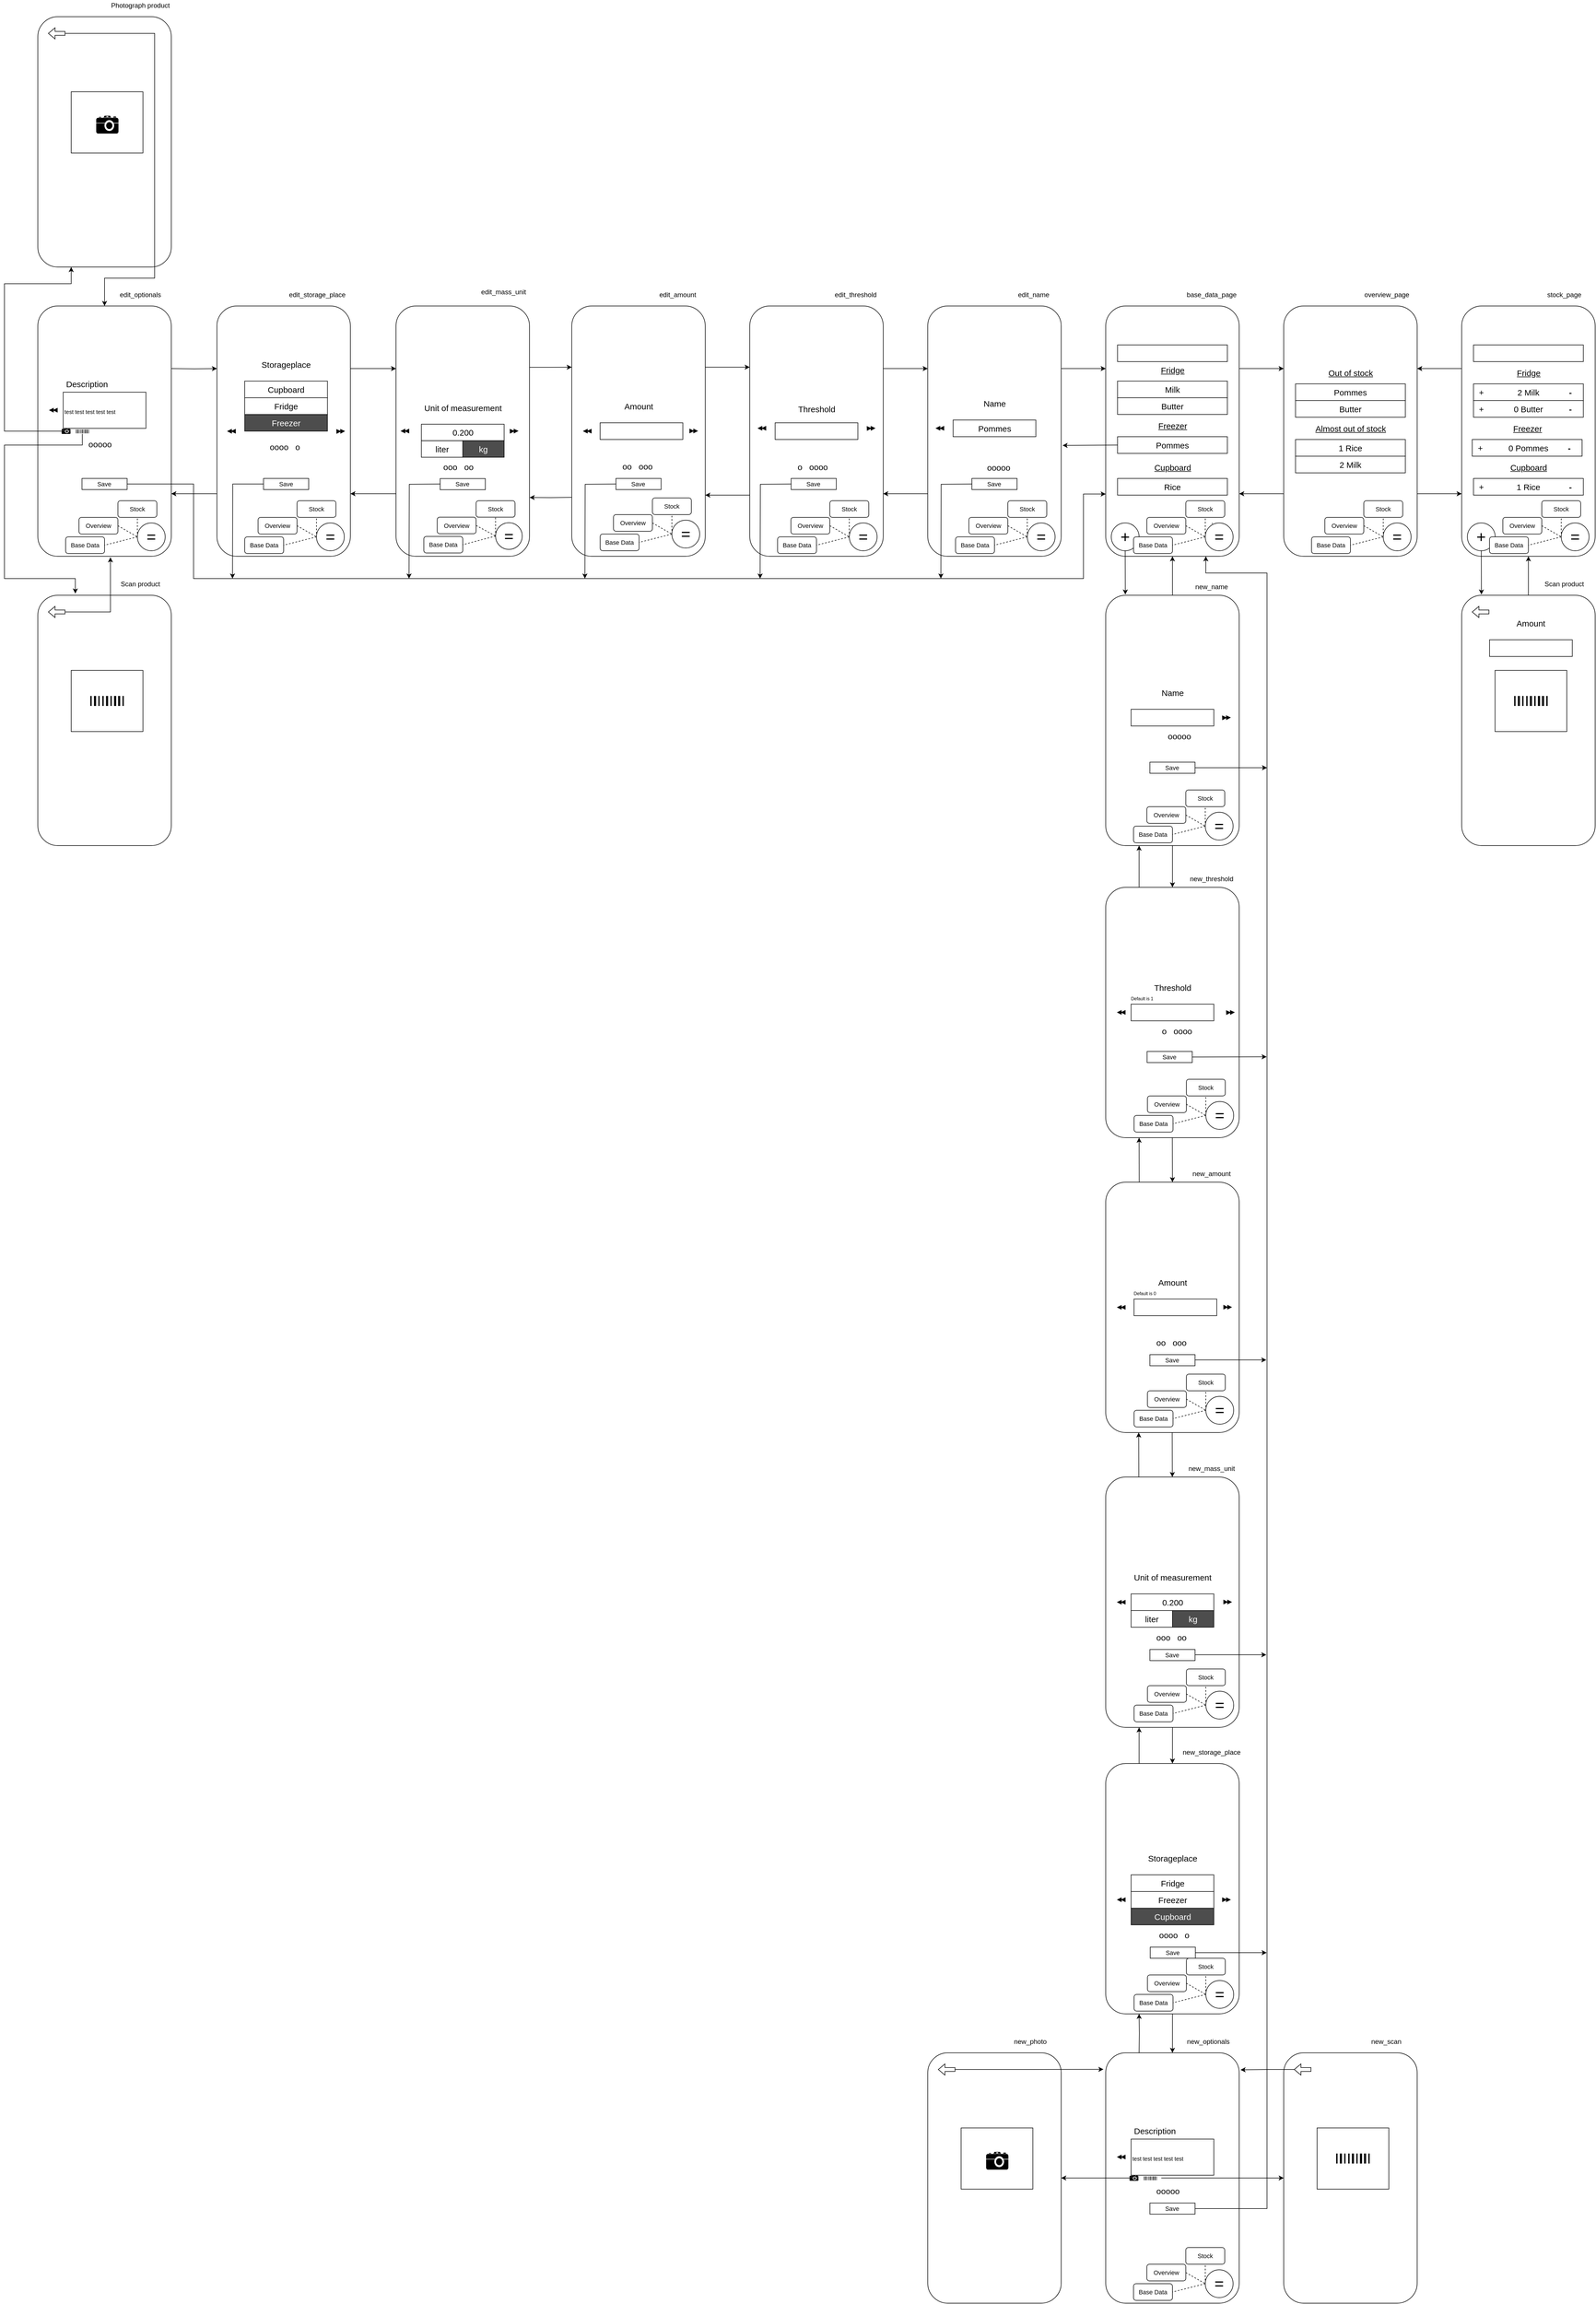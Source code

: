 <mxfile version="18.2.0" type="google"><diagram id="9c4uIVTU2v35eqCbZbuv" name="Page-1"><mxGraphModel grid="1" page="1" gridSize="10" guides="1" tooltips="1" connect="1" arrows="1" fold="1" pageScale="1" pageWidth="827" pageHeight="1169" math="0" shadow="0"><root><mxCell id="0"/><mxCell id="1" parent="0"/><mxCell id="180" value="" style="rounded=1;whiteSpace=wrap;html=1;" vertex="1" parent="1"><mxGeometry x="200" y="3210" width="240" height="450" as="geometry"/></mxCell><mxCell id="cZyjGX5PuSPeApx3PVoH-1" value="" style="group" connectable="0" vertex="1" parent="1"><mxGeometry x="520" y="40" width="240" height="480" as="geometry"/></mxCell><mxCell id="qnX_gt8grH1KhH0uHzkN-1" value="" style="rounded=1;whiteSpace=wrap;html=1;" vertex="1" parent="cZyjGX5PuSPeApx3PVoH-1"><mxGeometry y="30" width="240" height="450" as="geometry"/></mxCell><mxCell id="qnX_gt8grH1KhH0uHzkN-2" value="overview_page" style="text;html=1;align=center;verticalAlign=middle;resizable=0;points=[];autosize=1;strokeColor=none;fillColor=none;" vertex="1" parent="cZyjGX5PuSPeApx3PVoH-1"><mxGeometry x="135" width="100" height="20" as="geometry"/></mxCell><mxCell id="109" value="" style="group" connectable="0" vertex="1" parent="cZyjGX5PuSPeApx3PVoH-1"><mxGeometry x="50" y="380" width="179" height="95" as="geometry"/></mxCell><mxCell id="110" value="&lt;font style=&quot;font-size: 29px;&quot;&gt;=&lt;/font&gt;" style="ellipse;whiteSpace=wrap;html=1;aspect=fixed;labelPosition=center;verticalLabelPosition=middle;align=center;verticalAlign=middle;fontSize=29;" vertex="1" parent="109"><mxGeometry x="129" y="40" width="50" height="50" as="geometry"/></mxCell><mxCell id="111" value="Overview" style="rounded=1;whiteSpace=wrap;html=1;fontSize=11;" vertex="1" parent="109"><mxGeometry x="24" y="30" width="70" height="30" as="geometry"/></mxCell><mxCell id="112" value="" style="endArrow=none;dashed=1;html=1;rounded=0;fontSize=11;exitX=1;exitY=0.5;exitDx=0;exitDy=0;entryX=0;entryY=0.5;entryDx=0;entryDy=0;" edge="1" parent="109" source="111" target="110"><mxGeometry width="50" height="50" relative="1" as="geometry"><mxPoint x="-141" y="75" as="sourcePoint"/><mxPoint x="-166" y="75" as="targetPoint"/></mxGeometry></mxCell><mxCell id="113" value="Base Data" style="rounded=1;whiteSpace=wrap;html=1;fontSize=11;" vertex="1" parent="109"><mxGeometry y="65" width="70" height="30" as="geometry"/></mxCell><mxCell id="114" value="" style="endArrow=none;dashed=1;html=1;rounded=0;exitX=0;exitY=0.5;exitDx=0;exitDy=0;entryX=1;entryY=0.5;entryDx=0;entryDy=0;" edge="1" parent="109" source="110" target="113"><mxGeometry width="50" height="50" relative="1" as="geometry"><mxPoint x="524.62" y="-40" as="sourcePoint"/><mxPoint x="574.62" y="-90" as="targetPoint"/></mxGeometry></mxCell><mxCell id="115" value="" style="edgeStyle=none;html=1;" edge="1" parent="109" source="116" target="111"><mxGeometry relative="1" as="geometry"/></mxCell><mxCell id="116" value="Stock" style="rounded=1;whiteSpace=wrap;html=1;fontSize=11;" vertex="1" parent="109"><mxGeometry x="94" width="70" height="30" as="geometry"/></mxCell><mxCell id="117" value="" style="endArrow=none;dashed=1;html=1;rounded=0;entryX=0.5;entryY=1;entryDx=0;entryDy=0;exitX=0;exitY=0.5;exitDx=0;exitDy=0;" edge="1" parent="109" source="110" target="116"><mxGeometry width="50" height="50" relative="1" as="geometry"><mxPoint x="138.38" y="60.0" as="sourcePoint"/><mxPoint x="-11.62" y="150" as="targetPoint"/></mxGeometry></mxCell><mxCell id="qnX_gt8grH1KhH0uHzkN-57" value="Pommes" style="rounded=0;whiteSpace=wrap;html=1;fontSize=15;" vertex="1" parent="cZyjGX5PuSPeApx3PVoH-1"><mxGeometry x="21.25" y="170" width="197.5" height="30" as="geometry"/></mxCell><mxCell id="qnX_gt8grH1KhH0uHzkN-60" value="&lt;u&gt;Out of stock&lt;/u&gt;" style="text;html=1;align=center;verticalAlign=middle;resizable=0;points=[];autosize=1;strokeColor=none;fillColor=none;fontSize=15;" vertex="1" parent="cZyjGX5PuSPeApx3PVoH-1"><mxGeometry x="70" y="140" width="100" height="20" as="geometry"/></mxCell><mxCell id="qnX_gt8grH1KhH0uHzkN-58" value="Butter" style="rounded=0;whiteSpace=wrap;html=1;fontSize=15;" vertex="1" parent="cZyjGX5PuSPeApx3PVoH-1"><mxGeometry x="21.25" y="200" width="197.5" height="30" as="geometry"/></mxCell><mxCell id="qnX_gt8grH1KhH0uHzkN-63" value="2 Milk" style="rounded=0;whiteSpace=wrap;html=1;fontSize=15;" vertex="1" parent="cZyjGX5PuSPeApx3PVoH-1"><mxGeometry x="21.25" y="300" width="197.5" height="30" as="geometry"/></mxCell><mxCell id="qnX_gt8grH1KhH0uHzkN-62" value="1 Rice" style="rounded=0;whiteSpace=wrap;html=1;fontSize=15;" vertex="1" parent="cZyjGX5PuSPeApx3PVoH-1"><mxGeometry x="21.25" y="270" width="197.5" height="30" as="geometry"/></mxCell><mxCell id="qnX_gt8grH1KhH0uHzkN-61" value="&lt;u&gt;Almost out of stock&lt;/u&gt;" style="text;html=1;align=center;verticalAlign=middle;resizable=0;points=[];autosize=1;strokeColor=none;fillColor=none;fontSize=15;" vertex="1" parent="cZyjGX5PuSPeApx3PVoH-1"><mxGeometry x="50" y="240" width="140" height="20" as="geometry"/></mxCell><mxCell id="qnX_gt8grH1KhH0uHzkN-34" style="edgeStyle=orthogonalEdgeStyle;rounded=0;orthogonalLoop=1;jettySize=auto;html=1;exitX=0;exitY=0.75;exitDx=0;exitDy=0;entryX=1;entryY=0.75;entryDx=0;entryDy=0;fontSize=11;" edge="1" parent="1" source="qnX_gt8grH1KhH0uHzkN-1" target="qnX_gt8grH1KhH0uHzkN-3"><mxGeometry relative="1" as="geometry"/></mxCell><mxCell id="qnX_gt8grH1KhH0uHzkN-35" style="edgeStyle=orthogonalEdgeStyle;rounded=0;orthogonalLoop=1;jettySize=auto;html=1;exitX=1;exitY=0.75;exitDx=0;exitDy=0;entryX=0;entryY=0.75;entryDx=0;entryDy=0;fontSize=11;" edge="1" parent="1" source="qnX_gt8grH1KhH0uHzkN-1" target="qnX_gt8grH1KhH0uHzkN-19"><mxGeometry relative="1" as="geometry"/></mxCell><mxCell id="qnX_gt8grH1KhH0uHzkN-37" style="edgeStyle=orthogonalEdgeStyle;rounded=0;orthogonalLoop=1;jettySize=auto;html=1;exitX=1;exitY=0.25;exitDx=0;exitDy=0;entryX=0;entryY=0.25;entryDx=0;entryDy=0;fontSize=11;" edge="1" parent="1" source="qnX_gt8grH1KhH0uHzkN-3" target="qnX_gt8grH1KhH0uHzkN-1"><mxGeometry relative="1" as="geometry"/></mxCell><mxCell id="qnX_gt8grH1KhH0uHzkN-3" value="" style="rounded=1;whiteSpace=wrap;html=1;" vertex="1" parent="1"><mxGeometry x="200" y="70" width="240" height="450" as="geometry"/></mxCell><mxCell id="qnX_gt8grH1KhH0uHzkN-4" value="base_data_page" style="text;html=1;align=center;verticalAlign=middle;resizable=0;points=[];autosize=1;strokeColor=none;fillColor=none;" vertex="1" parent="1"><mxGeometry x="340" y="40" width="100" height="20" as="geometry"/></mxCell><mxCell id="qnX_gt8grH1KhH0uHzkN-36" style="edgeStyle=orthogonalEdgeStyle;rounded=0;orthogonalLoop=1;jettySize=auto;html=1;exitX=0;exitY=0.25;exitDx=0;exitDy=0;entryX=1;entryY=0.25;entryDx=0;entryDy=0;fontSize=11;" edge="1" parent="1" source="qnX_gt8grH1KhH0uHzkN-19" target="qnX_gt8grH1KhH0uHzkN-1"><mxGeometry relative="1" as="geometry"/></mxCell><mxCell id="qnX_gt8grH1KhH0uHzkN-19" value="" style="rounded=1;whiteSpace=wrap;html=1;" vertex="1" parent="1"><mxGeometry x="839.99" y="70" width="240" height="450" as="geometry"/></mxCell><mxCell id="qnX_gt8grH1KhH0uHzkN-20" value="stock_page" style="text;html=1;align=center;verticalAlign=middle;resizable=0;points=[];autosize=1;strokeColor=none;fillColor=none;" vertex="1" parent="1"><mxGeometry x="983.99" y="40" width="80" height="20" as="geometry"/></mxCell><mxCell id="80" style="edgeStyle=none;html=1;exitX=0.5;exitY=1;exitDx=0;exitDy=0;entryX=0.148;entryY=-0.003;entryDx=0;entryDy=0;entryPerimeter=0;" edge="1" parent="1" source="qnX_gt8grH1KhH0uHzkN-21" target="qnX_gt8grH1KhH0uHzkN-46"><mxGeometry relative="1" as="geometry"/></mxCell><mxCell id="qnX_gt8grH1KhH0uHzkN-21" value="&lt;font style=&quot;font-size: 29px;&quot;&gt;+&lt;/font&gt;" style="ellipse;whiteSpace=wrap;html=1;aspect=fixed;labelPosition=center;verticalLabelPosition=middle;align=center;verticalAlign=middle;fontSize=29;" vertex="1" parent="1"><mxGeometry x="850.24" y="460" width="50" height="50" as="geometry"/></mxCell><mxCell id="qnX_gt8grH1KhH0uHzkN-45" style="edgeStyle=orthogonalEdgeStyle;rounded=0;orthogonalLoop=1;jettySize=auto;html=1;exitX=0.5;exitY=0;exitDx=0;exitDy=0;entryX=0.5;entryY=1;entryDx=0;entryDy=0;fontSize=1;" edge="1" parent="1" source="qnX_gt8grH1KhH0uHzkN-24" target="qnX_gt8grH1KhH0uHzkN-3"><mxGeometry relative="1" as="geometry"/></mxCell><mxCell id="25" style="edgeStyle=none;html=1;exitX=0.5;exitY=1;exitDx=0;exitDy=0;entryX=0.5;entryY=0;entryDx=0;entryDy=0;" edge="1" parent="1" source="qnX_gt8grH1KhH0uHzkN-24" target="qnX_gt8grH1KhH0uHzkN-236"><mxGeometry relative="1" as="geometry"/></mxCell><mxCell id="qnX_gt8grH1KhH0uHzkN-24" value="" style="rounded=1;whiteSpace=wrap;html=1;" vertex="1" parent="1"><mxGeometry x="200" y="590" width="240" height="450" as="geometry"/></mxCell><mxCell id="qnX_gt8grH1KhH0uHzkN-25" value="new_name" style="text;html=1;align=center;verticalAlign=middle;resizable=0;points=[];autosize=1;strokeColor=none;fillColor=none;" vertex="1" parent="1"><mxGeometry x="355" y="565" width="70" height="20" as="geometry"/></mxCell><mxCell id="qnX_gt8grH1KhH0uHzkN-53" style="edgeStyle=orthogonalEdgeStyle;rounded=0;orthogonalLoop=1;jettySize=auto;html=1;exitX=0.5;exitY=0;exitDx=0;exitDy=0;fontSize=1;" edge="1" parent="1" source="qnX_gt8grH1KhH0uHzkN-46" target="qnX_gt8grH1KhH0uHzkN-19"><mxGeometry relative="1" as="geometry"/></mxCell><mxCell id="qnX_gt8grH1KhH0uHzkN-46" value="" style="rounded=1;whiteSpace=wrap;html=1;" vertex="1" parent="1"><mxGeometry x="839.99" y="590" width="240" height="450" as="geometry"/></mxCell><mxCell id="qnX_gt8grH1KhH0uHzkN-47" value="Scan product" style="text;html=1;align=center;verticalAlign=middle;resizable=0;points=[];autosize=1;strokeColor=none;fillColor=none;" vertex="1" parent="1"><mxGeometry x="978.99" y="560" width="90" height="20" as="geometry"/></mxCell><mxCell id="qnX_gt8grH1KhH0uHzkN-54" value="I&lt;b&gt;I&lt;/b&gt;II&lt;b&gt;I&lt;/b&gt;I&lt;b&gt;II&lt;/b&gt;I" style="rounded=0;whiteSpace=wrap;html=1;fontSize=26;" vertex="1" parent="1"><mxGeometry x="899.99" y="725" width="129" height="110" as="geometry"/></mxCell><mxCell id="qnX_gt8grH1KhH0uHzkN-55" value="" style="shape=singleArrow;whiteSpace=wrap;html=1;fontSize=1;arrowWidth=0.35;arrowSize=0.4;rotation=-180;" vertex="1" parent="1"><mxGeometry x="858.99" y="610" width="30" height="20" as="geometry"/></mxCell><mxCell id="qnX_gt8grH1KhH0uHzkN-70" value="2 Milk" style="rounded=0;whiteSpace=wrap;html=1;fontSize=15;" vertex="1" parent="1"><mxGeometry x="861.24" y="210" width="197.5" height="30" as="geometry"/></mxCell><mxCell id="qnX_gt8grH1KhH0uHzkN-73" value="&lt;u&gt;Freezer&lt;/u&gt;" style="text;html=1;align=center;verticalAlign=middle;resizable=0;points=[];autosize=1;strokeColor=none;fillColor=none;fontSize=15;" vertex="1" parent="1"><mxGeometry x="922.74" y="280" width="70" height="20" as="geometry"/></mxCell><mxCell id="qnX_gt8grH1KhH0uHzkN-74" value="&amp;nbsp;0 Pommes" style="rounded=0;whiteSpace=wrap;html=1;fontSize=15;" vertex="1" parent="1"><mxGeometry x="858.99" y="310" width="197.5" height="30" as="geometry"/></mxCell><mxCell id="qnX_gt8grH1KhH0uHzkN-84" value="1 Rice" style="rounded=0;whiteSpace=wrap;html=1;fontSize=15;" vertex="1" parent="1"><mxGeometry x="861.24" y="380" width="197.5" height="30" as="geometry"/></mxCell><mxCell id="qnX_gt8grH1KhH0uHzkN-134" value="-" style="text;html=1;align=center;verticalAlign=middle;resizable=0;points=[];autosize=1;strokeColor=none;fillColor=none;fontSize=15;fontStyle=1" vertex="1" parent="1"><mxGeometry x="1024.99" y="215" width="20" height="20" as="geometry"/></mxCell><mxCell id="qnX_gt8grH1KhH0uHzkN-135" value="-" style="text;html=1;align=center;verticalAlign=middle;resizable=0;points=[];autosize=1;strokeColor=none;fillColor=none;fontSize=15;fontStyle=1" vertex="1" parent="1"><mxGeometry x="1022.74" y="315" width="20" height="20" as="geometry"/></mxCell><mxCell id="qnX_gt8grH1KhH0uHzkN-136" value="-" style="text;html=1;align=center;verticalAlign=middle;resizable=0;points=[];autosize=1;strokeColor=none;fillColor=none;fontSize=15;fontStyle=1" vertex="1" parent="1"><mxGeometry x="1024.99" y="385" width="20" height="20" as="geometry"/></mxCell><mxCell id="qnX_gt8grH1KhH0uHzkN-138" value="" style="rounded=0;whiteSpace=wrap;html=1;fontSize=15;" vertex="1" parent="1"><mxGeometry x="245.62" y="795" width="148.75" height="30" as="geometry"/></mxCell><mxCell id="qnX_gt8grH1KhH0uHzkN-139" value="&lt;font style=&quot;font-size: 15px;&quot;&gt;Name&lt;/font&gt;" style="text;html=1;align=center;verticalAlign=middle;resizable=0;points=[];autosize=1;strokeColor=none;fillColor=none;fontSize=15;" vertex="1" parent="1"><mxGeometry x="290" y="755" width="60" height="20" as="geometry"/></mxCell><mxCell id="qnX_gt8grH1KhH0uHzkN-202" value="" style="shape=image;html=1;verticalAlign=top;verticalLabelPosition=bottom;labelBackgroundColor=#ffffff;imageAspect=0;aspect=fixed;image=https://cdn1.iconfinder.com/data/icons/bootstrap-vol-2/16/dot-128.png;fontSize=15;" vertex="1" parent="1"><mxGeometry x="285" y="825" width="40" height="40" as="geometry"/></mxCell><mxCell id="qnX_gt8grH1KhH0uHzkN-230" value="&amp;nbsp;ooooo" style="text;html=1;align=center;verticalAlign=bottom;resizable=0;points=[];autosize=1;strokeColor=none;fillColor=none;fontSize=15;labelPosition=center;verticalLabelPosition=middle;" vertex="1" parent="1"><mxGeometry x="299.98" y="835" width="60" height="20" as="geometry"/></mxCell><mxCell id="qnX_gt8grH1KhH0uHzkN-236" value="" style="rounded=1;whiteSpace=wrap;html=1;" vertex="1" parent="1"><mxGeometry x="200" y="1115" width="240" height="450" as="geometry"/></mxCell><mxCell id="qnX_gt8grH1KhH0uHzkN-237" value="new_threshold" style="text;html=1;align=center;verticalAlign=middle;resizable=0;points=[];autosize=1;strokeColor=none;fillColor=none;" vertex="1" parent="1"><mxGeometry x="345" y="1090" width="90" height="20" as="geometry"/></mxCell><mxCell id="qnX_gt8grH1KhH0uHzkN-239" value="" style="rounded=0;whiteSpace=wrap;html=1;fontSize=15;" vertex="1" parent="1"><mxGeometry x="245.62" y="1325" width="148.75" height="30" as="geometry"/></mxCell><mxCell id="qnX_gt8grH1KhH0uHzkN-240" value="&lt;font style=&quot;font-size: 15px;&quot;&gt;Threshold&lt;/font&gt;" style="text;html=1;align=center;verticalAlign=middle;resizable=0;points=[];autosize=1;strokeColor=none;fillColor=none;fontSize=15;" vertex="1" parent="1"><mxGeometry x="280" y="1285" width="80" height="20" as="geometry"/></mxCell><mxCell id="qnX_gt8grH1KhH0uHzkN-241" value="" style="shape=image;html=1;verticalAlign=top;verticalLabelPosition=bottom;labelBackgroundColor=#ffffff;imageAspect=0;aspect=fixed;image=https://cdn1.iconfinder.com/data/icons/bootstrap-vol-2/16/dot-128.png;fontSize=15;" vertex="1" parent="1"><mxGeometry x="295" y="1355" width="40" height="40" as="geometry"/></mxCell><mxCell id="qnX_gt8grH1KhH0uHzkN-242" value="&amp;nbsp;o&amp;nbsp; &amp;nbsp;oooo" style="text;html=1;align=left;verticalAlign=bottom;resizable=0;points=[];autosize=1;strokeColor=none;fillColor=none;fontSize=15;labelPosition=center;verticalLabelPosition=middle;" vertex="1" parent="1"><mxGeometry x="295" y="1365" width="70" height="20" as="geometry"/></mxCell><mxCell id="qnX_gt8grH1KhH0uHzkN-262" style="edgeStyle=orthogonalEdgeStyle;rounded=0;orthogonalLoop=1;jettySize=auto;html=1;exitX=0.5;exitY=1;exitDx=0;exitDy=0;entryX=0.5;entryY=0;entryDx=0;entryDy=0;fontSize=15;" edge="1" parent="1" source="qnX_gt8grH1KhH0uHzkN-243"><mxGeometry relative="1" as="geometry"><mxPoint x="319.99" y="3210" as="targetPoint"/></mxGeometry></mxCell><mxCell id="26" style="edgeStyle=none;html=1;exitX=0.25;exitY=0;exitDx=0;exitDy=0;entryX=0.25;entryY=1;entryDx=0;entryDy=0;" edge="1" parent="1" source="qnX_gt8grH1KhH0uHzkN-243" target="3"><mxGeometry relative="1" as="geometry"/></mxCell><mxCell id="qnX_gt8grH1KhH0uHzkN-243" value="" style="rounded=1;whiteSpace=wrap;html=1;" vertex="1" parent="1"><mxGeometry x="200" y="2690" width="240" height="450" as="geometry"/></mxCell><mxCell id="qnX_gt8grH1KhH0uHzkN-244" value="new_storage_place" style="text;html=1;align=center;verticalAlign=middle;resizable=0;points=[];autosize=1;strokeColor=none;fillColor=none;" vertex="1" parent="1"><mxGeometry x="330" y="2660" width="120" height="20" as="geometry"/></mxCell><mxCell id="qnX_gt8grH1KhH0uHzkN-246" value="Fridge" style="rounded=0;whiteSpace=wrap;html=1;fontSize=15;" vertex="1" parent="1"><mxGeometry x="245.64" y="2890" width="148.75" height="30" as="geometry"/></mxCell><mxCell id="qnX_gt8grH1KhH0uHzkN-247" value="&lt;font style=&quot;font-size: 15px;&quot;&gt;Storageplace&lt;/font&gt;" style="text;html=1;align=center;verticalAlign=middle;resizable=0;points=[];autosize=1;strokeColor=none;fillColor=none;fontSize=15;" vertex="1" parent="1"><mxGeometry x="270" y="2850" width="100" height="20" as="geometry"/></mxCell><mxCell id="qnX_gt8grH1KhH0uHzkN-248" value="" style="shape=image;html=1;verticalAlign=top;verticalLabelPosition=bottom;labelBackgroundColor=#ffffff;imageAspect=0;aspect=fixed;image=https://cdn1.iconfinder.com/data/icons/bootstrap-vol-2/16/dot-128.png;fontSize=15;" vertex="1" parent="1"><mxGeometry x="315" y="2980" width="40" height="40" as="geometry"/></mxCell><mxCell id="qnX_gt8grH1KhH0uHzkN-261" style="edgeStyle=orthogonalEdgeStyle;rounded=0;orthogonalLoop=1;jettySize=auto;html=1;exitX=0.25;exitY=0;exitDx=0;exitDy=0;entryX=0.25;entryY=1;entryDx=0;entryDy=0;fontSize=15;" edge="1" parent="1" target="qnX_gt8grH1KhH0uHzkN-243"><mxGeometry relative="1" as="geometry"><mxPoint x="259.99" y="3210" as="sourcePoint"/></mxGeometry></mxCell><mxCell id="qnX_gt8grH1KhH0uHzkN-251" value="new_optionals" style="text;html=1;align=center;verticalAlign=middle;resizable=0;points=[];autosize=1;strokeColor=none;fillColor=none;" vertex="1" parent="1"><mxGeometry x="339.01" y="3180" width="90" height="20" as="geometry"/></mxCell><mxCell id="qnX_gt8grH1KhH0uHzkN-303" style="edgeStyle=orthogonalEdgeStyle;rounded=0;orthogonalLoop=1;jettySize=auto;html=1;exitX=1;exitY=0.25;exitDx=0;exitDy=0;entryX=0;entryY=0.25;entryDx=0;entryDy=0;fontSize=15;" edge="1" parent="1" source="qnX_gt8grH1KhH0uHzkN-296" target="qnX_gt8grH1KhH0uHzkN-3"><mxGeometry relative="1" as="geometry"/></mxCell><mxCell id="qnX_gt8grH1KhH0uHzkN-296" value="" style="rounded=1;whiteSpace=wrap;html=1;" vertex="1" parent="1"><mxGeometry x="-120" y="70" width="240" height="450" as="geometry"/></mxCell><mxCell id="qnX_gt8grH1KhH0uHzkN-389" style="edgeStyle=orthogonalEdgeStyle;rounded=0;orthogonalLoop=1;jettySize=auto;html=1;exitX=0;exitY=0.75;exitDx=0;exitDy=0;entryX=1;entryY=0.75;entryDx=0;entryDy=0;fontSize=15;fontColor=#FFFFFF;" edge="1" parent="1" source="qnX_gt8grH1KhH0uHzkN-296" target="qnX_gt8grH1KhH0uHzkN-344"><mxGeometry relative="1" as="geometry"/></mxCell><mxCell id="qnX_gt8grH1KhH0uHzkN-298" value="Pommes" style="rounded=0;whiteSpace=wrap;html=1;fontSize=15;" vertex="1" parent="1"><mxGeometry x="-74.37" y="275" width="148.75" height="30" as="geometry"/></mxCell><mxCell id="qnX_gt8grH1KhH0uHzkN-299" value="&lt;font style=&quot;font-size: 15px;&quot;&gt;Name&lt;/font&gt;" style="text;html=1;align=center;verticalAlign=middle;resizable=0;points=[];autosize=1;strokeColor=none;fillColor=none;fontSize=15;" vertex="1" parent="1"><mxGeometry x="-30" y="235" width="60" height="20" as="geometry"/></mxCell><mxCell id="qnX_gt8grH1KhH0uHzkN-300" value="" style="shape=image;html=1;verticalAlign=top;verticalLabelPosition=bottom;labelBackgroundColor=#ffffff;imageAspect=0;aspect=fixed;image=https://cdn1.iconfinder.com/data/icons/bootstrap-vol-2/16/dot-128.png;fontSize=15;" vertex="1" parent="1"><mxGeometry x="-40.6" y="341.89" width="40" height="40" as="geometry"/></mxCell><mxCell id="qnX_gt8grH1KhH0uHzkN-301" value="&amp;nbsp;ooooo" style="text;html=1;align=center;verticalAlign=bottom;resizable=0;points=[];autosize=1;strokeColor=none;fillColor=none;fontSize=15;labelPosition=center;verticalLabelPosition=middle;" vertex="1" parent="1"><mxGeometry x="-25.5" y="351.89" width="60" height="20" as="geometry"/></mxCell><mxCell id="qnX_gt8grH1KhH0uHzkN-305" value="edit_name" style="text;html=1;align=center;verticalAlign=middle;resizable=0;points=[];autosize=1;strokeColor=none;fillColor=none;" vertex="1" parent="1"><mxGeometry x="35" y="40" width="70" height="20" as="geometry"/></mxCell><mxCell id="qnX_gt8grH1KhH0uHzkN-316" value="" style="rounded=1;whiteSpace=wrap;html=1;" vertex="1" parent="1"><mxGeometry x="520.01" y="3210" width="240" height="450" as="geometry"/></mxCell><mxCell id="qnX_gt8grH1KhH0uHzkN-317" value="new_scan" style="text;html=1;align=center;verticalAlign=middle;resizable=0;points=[];autosize=1;strokeColor=none;fillColor=none;" vertex="1" parent="1"><mxGeometry x="669.01" y="3180" width="70" height="20" as="geometry"/></mxCell><mxCell id="qnX_gt8grH1KhH0uHzkN-318" value="I&lt;b&gt;I&lt;/b&gt;II&lt;b&gt;I&lt;/b&gt;I&lt;b&gt;II&lt;/b&gt;I" style="rounded=0;whiteSpace=wrap;html=1;fontSize=26;" vertex="1" parent="1"><mxGeometry x="580.01" y="3345" width="129" height="110" as="geometry"/></mxCell><mxCell id="qnX_gt8grH1KhH0uHzkN-319" value="" style="shape=singleArrow;whiteSpace=wrap;html=1;fontSize=1;arrowWidth=0.35;arrowSize=0.4;rotation=-180;" vertex="1" parent="1"><mxGeometry x="539.01" y="3230" width="30" height="20" as="geometry"/></mxCell><mxCell id="qnX_gt8grH1KhH0uHzkN-328" value="" style="rounded=1;whiteSpace=wrap;html=1;" vertex="1" parent="1"><mxGeometry x="-120" y="3210" width="240" height="450" as="geometry"/></mxCell><mxCell id="qnX_gt8grH1KhH0uHzkN-329" value="new_photo" style="text;html=1;align=center;verticalAlign=middle;resizable=0;points=[];autosize=1;strokeColor=none;fillColor=none;" vertex="1" parent="1"><mxGeometry x="29" y="3180" width="70" height="20" as="geometry"/></mxCell><mxCell id="qnX_gt8grH1KhH0uHzkN-330" value="" style="rounded=0;whiteSpace=wrap;html=1;fontSize=26;" vertex="1" parent="1"><mxGeometry x="-60" y="3345" width="129" height="110" as="geometry"/></mxCell><mxCell id="qnX_gt8grH1KhH0uHzkN-331" value="" style="shape=singleArrow;whiteSpace=wrap;html=1;fontSize=1;arrowWidth=0.35;arrowSize=0.4;rotation=-180;" vertex="1" parent="1"><mxGeometry x="-101" y="3230" width="30" height="20" as="geometry"/></mxCell><mxCell id="qnX_gt8grH1KhH0uHzkN-332" value="" style="shape=mxgraph.signs.tech.camera_2;html=1;pointerEvents=1;fillColor=#000000;strokeColor=none;verticalLabelPosition=bottom;verticalAlign=top;align=center;fontSize=15;fontColor=#FFFFFF;" vertex="1" parent="1"><mxGeometry x="-15" y="3388" width="40" height="32" as="geometry"/></mxCell><mxCell id="qnX_gt8grH1KhH0uHzkN-396" style="edgeStyle=orthogonalEdgeStyle;rounded=0;orthogonalLoop=1;jettySize=auto;html=1;exitX=1;exitY=0.25;exitDx=0;exitDy=0;entryX=0;entryY=0.25;entryDx=0;entryDy=0;fontSize=15;fontColor=#FFFFFF;" edge="1" parent="1" source="qnX_gt8grH1KhH0uHzkN-344" target="qnX_gt8grH1KhH0uHzkN-296"><mxGeometry relative="1" as="geometry"/></mxCell><mxCell id="qnX_gt8grH1KhH0uHzkN-344" value="" style="rounded=1;whiteSpace=wrap;html=1;" vertex="1" parent="1"><mxGeometry x="-440" y="70" width="240" height="450" as="geometry"/></mxCell><mxCell id="qnX_gt8grH1KhH0uHzkN-345" value="edit_threshold" style="text;html=1;align=center;verticalAlign=middle;resizable=0;points=[];autosize=1;strokeColor=none;fillColor=none;" vertex="1" parent="1"><mxGeometry x="-295" y="40" width="90" height="20" as="geometry"/></mxCell><mxCell id="qnX_gt8grH1KhH0uHzkN-347" value="" style="rounded=0;whiteSpace=wrap;html=1;fontSize=15;" vertex="1" parent="1"><mxGeometry x="-394.37" y="280" width="148.75" height="30" as="geometry"/></mxCell><mxCell id="qnX_gt8grH1KhH0uHzkN-348" value="&lt;font style=&quot;font-size: 15px;&quot;&gt;Threshold&lt;/font&gt;" style="text;html=1;align=center;verticalAlign=middle;resizable=0;points=[];autosize=1;strokeColor=none;fillColor=none;fontSize=15;" vertex="1" parent="1"><mxGeometry x="-360" y="245" width="80" height="20" as="geometry"/></mxCell><mxCell id="qnX_gt8grH1KhH0uHzkN-349" value="" style="shape=image;html=1;verticalAlign=top;verticalLabelPosition=bottom;labelBackgroundColor=#ffffff;imageAspect=0;aspect=fixed;image=https://cdn1.iconfinder.com/data/icons/bootstrap-vol-2/16/dot-128.png;fontSize=15;" vertex="1" parent="1"><mxGeometry x="-360" y="341.89" width="40" height="40" as="geometry"/></mxCell><mxCell id="qnX_gt8grH1KhH0uHzkN-350" value="&amp;nbsp;o&amp;nbsp; &amp;nbsp;oooo" style="text;html=1;align=left;verticalAlign=bottom;resizable=0;points=[];autosize=1;strokeColor=none;fillColor=none;fontSize=15;labelPosition=center;verticalLabelPosition=middle;" vertex="1" parent="1"><mxGeometry x="-360" y="351.07" width="70" height="20" as="geometry"/></mxCell><mxCell id="cZyjGX5PuSPeApx3PVoH-4" value="" style="group" connectable="0" vertex="1" parent="1"><mxGeometry x="-70.0" y="420" width="179" height="95" as="geometry"/></mxCell><mxCell id="cZyjGX5PuSPeApx3PVoH-5" value="&lt;font style=&quot;font-size: 29px;&quot;&gt;=&lt;/font&gt;" style="ellipse;whiteSpace=wrap;html=1;aspect=fixed;labelPosition=center;verticalLabelPosition=middle;align=center;verticalAlign=middle;fontSize=29;" vertex="1" parent="cZyjGX5PuSPeApx3PVoH-4"><mxGeometry x="129" y="40" width="50" height="50" as="geometry"/></mxCell><mxCell id="cZyjGX5PuSPeApx3PVoH-6" value="Overview" style="rounded=1;whiteSpace=wrap;html=1;fontSize=11;" vertex="1" parent="cZyjGX5PuSPeApx3PVoH-4"><mxGeometry x="24" y="30" width="70" height="30" as="geometry"/></mxCell><mxCell id="cZyjGX5PuSPeApx3PVoH-7" value="" style="endArrow=none;dashed=1;html=1;rounded=0;fontSize=11;exitX=1;exitY=0.5;exitDx=0;exitDy=0;entryX=0;entryY=0.5;entryDx=0;entryDy=0;" edge="1" parent="cZyjGX5PuSPeApx3PVoH-4" source="cZyjGX5PuSPeApx3PVoH-6" target="cZyjGX5PuSPeApx3PVoH-5"><mxGeometry width="50" height="50" relative="1" as="geometry"><mxPoint x="-141" y="75" as="sourcePoint"/><mxPoint x="-166" y="75" as="targetPoint"/></mxGeometry></mxCell><mxCell id="cZyjGX5PuSPeApx3PVoH-8" value="Base Data" style="rounded=1;whiteSpace=wrap;html=1;fontSize=11;" vertex="1" parent="cZyjGX5PuSPeApx3PVoH-4"><mxGeometry y="65" width="70" height="30" as="geometry"/></mxCell><mxCell id="cZyjGX5PuSPeApx3PVoH-9" value="" style="endArrow=none;dashed=1;html=1;rounded=0;exitX=0;exitY=0.5;exitDx=0;exitDy=0;entryX=1;entryY=0.5;entryDx=0;entryDy=0;" edge="1" parent="cZyjGX5PuSPeApx3PVoH-4" source="cZyjGX5PuSPeApx3PVoH-5" target="cZyjGX5PuSPeApx3PVoH-8"><mxGeometry width="50" height="50" relative="1" as="geometry"><mxPoint x="524.62" y="-40" as="sourcePoint"/><mxPoint x="574.62" y="-90" as="targetPoint"/></mxGeometry></mxCell><mxCell id="99" value="" style="edgeStyle=none;html=1;" edge="1" parent="cZyjGX5PuSPeApx3PVoH-4" source="cZyjGX5PuSPeApx3PVoH-10" target="cZyjGX5PuSPeApx3PVoH-6"><mxGeometry relative="1" as="geometry"/></mxCell><mxCell id="cZyjGX5PuSPeApx3PVoH-10" value="Stock" style="rounded=1;whiteSpace=wrap;html=1;fontSize=11;" vertex="1" parent="cZyjGX5PuSPeApx3PVoH-4"><mxGeometry x="94" width="70" height="30" as="geometry"/></mxCell><mxCell id="cZyjGX5PuSPeApx3PVoH-11" value="" style="endArrow=none;dashed=1;html=1;rounded=0;entryX=0.5;entryY=1;entryDx=0;entryDy=0;exitX=0;exitY=0.5;exitDx=0;exitDy=0;" edge="1" parent="cZyjGX5PuSPeApx3PVoH-4" source="cZyjGX5PuSPeApx3PVoH-5" target="cZyjGX5PuSPeApx3PVoH-10"><mxGeometry width="50" height="50" relative="1" as="geometry"><mxPoint x="138.38" y="60.0" as="sourcePoint"/><mxPoint x="-11.62" y="150" as="targetPoint"/></mxGeometry></mxCell><mxCell id="cZyjGX5PuSPeApx3PVoH-13" value="" style="group" connectable="0" vertex="1" parent="1"><mxGeometry x="-390" y="420" width="179" height="95" as="geometry"/></mxCell><mxCell id="cZyjGX5PuSPeApx3PVoH-14" value="&lt;font style=&quot;font-size: 29px;&quot;&gt;=&lt;/font&gt;" style="ellipse;whiteSpace=wrap;html=1;aspect=fixed;labelPosition=center;verticalLabelPosition=middle;align=center;verticalAlign=middle;fontSize=29;" vertex="1" parent="cZyjGX5PuSPeApx3PVoH-13"><mxGeometry x="129" y="40" width="50" height="50" as="geometry"/></mxCell><mxCell id="cZyjGX5PuSPeApx3PVoH-15" value="Overview" style="rounded=1;whiteSpace=wrap;html=1;fontSize=11;" vertex="1" parent="cZyjGX5PuSPeApx3PVoH-13"><mxGeometry x="24" y="30" width="70" height="30" as="geometry"/></mxCell><mxCell id="cZyjGX5PuSPeApx3PVoH-16" value="" style="endArrow=none;dashed=1;html=1;rounded=0;fontSize=11;exitX=1;exitY=0.5;exitDx=0;exitDy=0;entryX=0;entryY=0.5;entryDx=0;entryDy=0;" edge="1" parent="cZyjGX5PuSPeApx3PVoH-13" source="cZyjGX5PuSPeApx3PVoH-15" target="cZyjGX5PuSPeApx3PVoH-14"><mxGeometry width="50" height="50" relative="1" as="geometry"><mxPoint x="-141" y="75" as="sourcePoint"/><mxPoint x="-166" y="75" as="targetPoint"/></mxGeometry></mxCell><mxCell id="cZyjGX5PuSPeApx3PVoH-17" value="Base Data" style="rounded=1;whiteSpace=wrap;html=1;fontSize=11;" vertex="1" parent="cZyjGX5PuSPeApx3PVoH-13"><mxGeometry y="65" width="70" height="30" as="geometry"/></mxCell><mxCell id="cZyjGX5PuSPeApx3PVoH-18" value="" style="endArrow=none;dashed=1;html=1;rounded=0;exitX=0;exitY=0.5;exitDx=0;exitDy=0;entryX=1;entryY=0.5;entryDx=0;entryDy=0;" edge="1" parent="cZyjGX5PuSPeApx3PVoH-13" source="cZyjGX5PuSPeApx3PVoH-14" target="cZyjGX5PuSPeApx3PVoH-17"><mxGeometry width="50" height="50" relative="1" as="geometry"><mxPoint x="524.62" y="-40" as="sourcePoint"/><mxPoint x="574.62" y="-90" as="targetPoint"/></mxGeometry></mxCell><mxCell id="cZyjGX5PuSPeApx3PVoH-19" value="Stock" style="rounded=1;whiteSpace=wrap;html=1;fontSize=11;" vertex="1" parent="cZyjGX5PuSPeApx3PVoH-13"><mxGeometry x="94" width="70" height="30" as="geometry"/></mxCell><mxCell id="cZyjGX5PuSPeApx3PVoH-20" value="" style="endArrow=none;dashed=1;html=1;rounded=0;entryX=0.5;entryY=1;entryDx=0;entryDy=0;exitX=0;exitY=0.5;exitDx=0;exitDy=0;" edge="1" parent="cZyjGX5PuSPeApx3PVoH-13" source="cZyjGX5PuSPeApx3PVoH-14" target="cZyjGX5PuSPeApx3PVoH-19"><mxGeometry width="50" height="50" relative="1" as="geometry"><mxPoint x="138.38" y="60.0" as="sourcePoint"/><mxPoint x="-11.62" y="150" as="targetPoint"/></mxGeometry></mxCell><mxCell id="cZyjGX5PuSPeApx3PVoH-45" value="Milk" style="rounded=0;whiteSpace=wrap;html=1;fontSize=15;" vertex="1" parent="1"><mxGeometry x="221.25" y="205" width="197.5" height="30" as="geometry"/></mxCell><mxCell id="cZyjGX5PuSPeApx3PVoH-46" value="Butter" style="rounded=0;whiteSpace=wrap;html=1;fontSize=15;" vertex="1" parent="1"><mxGeometry x="221.25" y="235" width="197.5" height="30" as="geometry"/></mxCell><mxCell id="cZyjGX5PuSPeApx3PVoH-47" value="&lt;u&gt;Fridge&lt;/u&gt;" style="text;html=1;align=center;verticalAlign=middle;resizable=0;points=[];autosize=1;strokeColor=none;fillColor=none;fontSize=15;" vertex="1" parent="1"><mxGeometry x="290" y="175" width="60" height="20" as="geometry"/></mxCell><mxCell id="cZyjGX5PuSPeApx3PVoH-48" value="&lt;u&gt;Freezer&lt;/u&gt;" style="text;html=1;align=center;verticalAlign=middle;resizable=0;points=[];autosize=1;strokeColor=none;fillColor=none;fontSize=15;" vertex="1" parent="1"><mxGeometry x="285" y="275" width="70" height="20" as="geometry"/></mxCell><mxCell id="cZyjGX5PuSPeApx3PVoH-49" value="Pommes" style="rounded=0;whiteSpace=wrap;html=1;fontSize=15;" vertex="1" parent="1"><mxGeometry x="221.25" y="305" width="197.5" height="30" as="geometry"/></mxCell><mxCell id="cZyjGX5PuSPeApx3PVoH-50" value="&lt;u&gt;Cupboard&lt;/u&gt;" style="text;html=1;align=center;verticalAlign=middle;resizable=0;points=[];autosize=1;strokeColor=none;fillColor=none;fontSize=15;" vertex="1" parent="1"><mxGeometry x="280" y="350" width="80" height="20" as="geometry"/></mxCell><mxCell id="cZyjGX5PuSPeApx3PVoH-51" value="Rice" style="rounded=0;whiteSpace=wrap;html=1;fontSize=15;" vertex="1" parent="1"><mxGeometry x="221.25" y="380" width="197.5" height="30" as="geometry"/></mxCell><mxCell id="cZyjGX5PuSPeApx3PVoH-52" value="" style="rounded=0;whiteSpace=wrap;html=1;fontSize=15;" vertex="1" parent="1"><mxGeometry x="221.25" y="140" width="197.5" height="30" as="geometry"/></mxCell><mxCell id="cZyjGX5PuSPeApx3PVoH-53" value="" style="shape=image;html=1;verticalAlign=top;verticalLabelPosition=bottom;labelBackgroundColor=#ffffff;imageAspect=0;aspect=fixed;image=https://cdn1.iconfinder.com/data/icons/science-technology-outline-24-px/24/Magnifier_magnifying_glass_search_search_web_searching_glass-128.png;fontSize=15;" vertex="1" parent="1"><mxGeometry x="390" y="145" width="20" height="20" as="geometry"/></mxCell><mxCell id="cZyjGX5PuSPeApx3PVoH-65" value="" style="group" connectable="0" vertex="1" parent="1"><mxGeometry x="250" y="940" width="179" height="95" as="geometry"/></mxCell><mxCell id="cZyjGX5PuSPeApx3PVoH-66" value="&lt;font style=&quot;font-size: 29px;&quot;&gt;=&lt;/font&gt;" style="ellipse;whiteSpace=wrap;html=1;aspect=fixed;labelPosition=center;verticalLabelPosition=middle;align=center;verticalAlign=middle;fontSize=29;" vertex="1" parent="cZyjGX5PuSPeApx3PVoH-65"><mxGeometry x="129" y="40" width="50" height="50" as="geometry"/></mxCell><mxCell id="cZyjGX5PuSPeApx3PVoH-67" value="Overview" style="rounded=1;whiteSpace=wrap;html=1;fontSize=11;" vertex="1" parent="cZyjGX5PuSPeApx3PVoH-65"><mxGeometry x="24" y="30" width="70" height="30" as="geometry"/></mxCell><mxCell id="cZyjGX5PuSPeApx3PVoH-68" value="" style="endArrow=none;dashed=1;html=1;rounded=0;fontSize=11;exitX=1;exitY=0.5;exitDx=0;exitDy=0;entryX=0;entryY=0.5;entryDx=0;entryDy=0;" edge="1" parent="cZyjGX5PuSPeApx3PVoH-65" source="cZyjGX5PuSPeApx3PVoH-67" target="cZyjGX5PuSPeApx3PVoH-66"><mxGeometry width="50" height="50" relative="1" as="geometry"><mxPoint x="-141" y="75" as="sourcePoint"/><mxPoint x="-166" y="75" as="targetPoint"/></mxGeometry></mxCell><mxCell id="cZyjGX5PuSPeApx3PVoH-69" value="Base Data" style="rounded=1;whiteSpace=wrap;html=1;fontSize=11;" vertex="1" parent="cZyjGX5PuSPeApx3PVoH-65"><mxGeometry y="65" width="70" height="30" as="geometry"/></mxCell><mxCell id="cZyjGX5PuSPeApx3PVoH-70" value="" style="endArrow=none;dashed=1;html=1;rounded=0;exitX=0;exitY=0.5;exitDx=0;exitDy=0;entryX=1;entryY=0.5;entryDx=0;entryDy=0;" edge="1" parent="cZyjGX5PuSPeApx3PVoH-65" source="cZyjGX5PuSPeApx3PVoH-66" target="cZyjGX5PuSPeApx3PVoH-69"><mxGeometry width="50" height="50" relative="1" as="geometry"><mxPoint x="524.62" y="-40" as="sourcePoint"/><mxPoint x="574.62" y="-90" as="targetPoint"/></mxGeometry></mxCell><mxCell id="cZyjGX5PuSPeApx3PVoH-71" value="Stock" style="rounded=1;whiteSpace=wrap;html=1;fontSize=11;" vertex="1" parent="cZyjGX5PuSPeApx3PVoH-65"><mxGeometry x="94" width="70" height="30" as="geometry"/></mxCell><mxCell id="cZyjGX5PuSPeApx3PVoH-72" value="" style="endArrow=none;dashed=1;html=1;rounded=0;entryX=0.5;entryY=1;entryDx=0;entryDy=0;exitX=0;exitY=0.5;exitDx=0;exitDy=0;" edge="1" parent="cZyjGX5PuSPeApx3PVoH-65" source="cZyjGX5PuSPeApx3PVoH-66" target="cZyjGX5PuSPeApx3PVoH-71"><mxGeometry width="50" height="50" relative="1" as="geometry"><mxPoint x="138.38" y="60.0" as="sourcePoint"/><mxPoint x="-11.62" y="150" as="targetPoint"/></mxGeometry></mxCell><mxCell id="cZyjGX5PuSPeApx3PVoH-73" value="" style="group" connectable="0" vertex="1" parent="1"><mxGeometry x="251.01" y="3040" width="179" height="95" as="geometry"/></mxCell><mxCell id="cZyjGX5PuSPeApx3PVoH-74" value="&lt;font style=&quot;font-size: 29px;&quot;&gt;=&lt;/font&gt;" style="ellipse;whiteSpace=wrap;html=1;aspect=fixed;labelPosition=center;verticalLabelPosition=middle;align=center;verticalAlign=middle;fontSize=29;" vertex="1" parent="cZyjGX5PuSPeApx3PVoH-73"><mxGeometry x="129" y="40" width="50" height="50" as="geometry"/></mxCell><mxCell id="cZyjGX5PuSPeApx3PVoH-75" value="Overview" style="rounded=1;whiteSpace=wrap;html=1;fontSize=11;" vertex="1" parent="cZyjGX5PuSPeApx3PVoH-73"><mxGeometry x="24" y="30" width="70" height="30" as="geometry"/></mxCell><mxCell id="cZyjGX5PuSPeApx3PVoH-76" value="" style="endArrow=none;dashed=1;html=1;rounded=0;fontSize=11;exitX=1;exitY=0.5;exitDx=0;exitDy=0;entryX=0;entryY=0.5;entryDx=0;entryDy=0;" edge="1" parent="cZyjGX5PuSPeApx3PVoH-73" source="cZyjGX5PuSPeApx3PVoH-75" target="cZyjGX5PuSPeApx3PVoH-74"><mxGeometry width="50" height="50" relative="1" as="geometry"><mxPoint x="-141" y="75" as="sourcePoint"/><mxPoint x="-166" y="75" as="targetPoint"/></mxGeometry></mxCell><mxCell id="cZyjGX5PuSPeApx3PVoH-77" value="Base Data" style="rounded=1;whiteSpace=wrap;html=1;fontSize=11;" vertex="1" parent="cZyjGX5PuSPeApx3PVoH-73"><mxGeometry y="65" width="70" height="30" as="geometry"/></mxCell><mxCell id="cZyjGX5PuSPeApx3PVoH-78" value="" style="endArrow=none;dashed=1;html=1;rounded=0;exitX=0;exitY=0.5;exitDx=0;exitDy=0;entryX=1;entryY=0.5;entryDx=0;entryDy=0;" edge="1" parent="cZyjGX5PuSPeApx3PVoH-73" source="cZyjGX5PuSPeApx3PVoH-74" target="cZyjGX5PuSPeApx3PVoH-77"><mxGeometry width="50" height="50" relative="1" as="geometry"><mxPoint x="524.62" y="-40" as="sourcePoint"/><mxPoint x="574.62" y="-90" as="targetPoint"/></mxGeometry></mxCell><mxCell id="cZyjGX5PuSPeApx3PVoH-79" value="Stock" style="rounded=1;whiteSpace=wrap;html=1;fontSize=11;" vertex="1" parent="cZyjGX5PuSPeApx3PVoH-73"><mxGeometry x="94" width="70" height="30" as="geometry"/></mxCell><mxCell id="cZyjGX5PuSPeApx3PVoH-80" value="" style="endArrow=none;dashed=1;html=1;rounded=0;entryX=0.5;entryY=1;entryDx=0;entryDy=0;exitX=0;exitY=0.5;exitDx=0;exitDy=0;" edge="1" parent="cZyjGX5PuSPeApx3PVoH-73" source="cZyjGX5PuSPeApx3PVoH-74" target="cZyjGX5PuSPeApx3PVoH-79"><mxGeometry width="50" height="50" relative="1" as="geometry"><mxPoint x="138.38" y="60.0" as="sourcePoint"/><mxPoint x="-11.62" y="150" as="targetPoint"/></mxGeometry></mxCell><mxCell id="cZyjGX5PuSPeApx3PVoH-81" value="" style="group" connectable="0" vertex="1" parent="1"><mxGeometry x="251" y="1460" width="179" height="95" as="geometry"/></mxCell><mxCell id="cZyjGX5PuSPeApx3PVoH-82" value="&lt;font style=&quot;font-size: 29px;&quot;&gt;=&lt;/font&gt;" style="ellipse;whiteSpace=wrap;html=1;aspect=fixed;labelPosition=center;verticalLabelPosition=middle;align=center;verticalAlign=middle;fontSize=29;" vertex="1" parent="cZyjGX5PuSPeApx3PVoH-81"><mxGeometry x="129" y="40" width="50" height="50" as="geometry"/></mxCell><mxCell id="cZyjGX5PuSPeApx3PVoH-83" value="Overview" style="rounded=1;whiteSpace=wrap;html=1;fontSize=11;" vertex="1" parent="cZyjGX5PuSPeApx3PVoH-81"><mxGeometry x="24" y="30" width="70" height="30" as="geometry"/></mxCell><mxCell id="cZyjGX5PuSPeApx3PVoH-84" value="" style="endArrow=none;dashed=1;html=1;rounded=0;fontSize=11;exitX=1;exitY=0.5;exitDx=0;exitDy=0;entryX=0;entryY=0.5;entryDx=0;entryDy=0;" edge="1" parent="cZyjGX5PuSPeApx3PVoH-81" source="cZyjGX5PuSPeApx3PVoH-83" target="cZyjGX5PuSPeApx3PVoH-82"><mxGeometry width="50" height="50" relative="1" as="geometry"><mxPoint x="-141" y="75" as="sourcePoint"/><mxPoint x="-166" y="75" as="targetPoint"/></mxGeometry></mxCell><mxCell id="cZyjGX5PuSPeApx3PVoH-85" value="Base Data" style="rounded=1;whiteSpace=wrap;html=1;fontSize=11;" vertex="1" parent="cZyjGX5PuSPeApx3PVoH-81"><mxGeometry y="65" width="70" height="30" as="geometry"/></mxCell><mxCell id="cZyjGX5PuSPeApx3PVoH-86" value="" style="endArrow=none;dashed=1;html=1;rounded=0;exitX=0;exitY=0.5;exitDx=0;exitDy=0;entryX=1;entryY=0.5;entryDx=0;entryDy=0;" edge="1" parent="cZyjGX5PuSPeApx3PVoH-81" source="cZyjGX5PuSPeApx3PVoH-82" target="cZyjGX5PuSPeApx3PVoH-85"><mxGeometry width="50" height="50" relative="1" as="geometry"><mxPoint x="524.62" y="-40" as="sourcePoint"/><mxPoint x="574.62" y="-90" as="targetPoint"/></mxGeometry></mxCell><mxCell id="cZyjGX5PuSPeApx3PVoH-87" value="Stock" style="rounded=1;whiteSpace=wrap;html=1;fontSize=11;" vertex="1" parent="cZyjGX5PuSPeApx3PVoH-81"><mxGeometry x="94" width="70" height="30" as="geometry"/></mxCell><mxCell id="cZyjGX5PuSPeApx3PVoH-88" value="" style="endArrow=none;dashed=1;html=1;rounded=0;entryX=0.5;entryY=1;entryDx=0;entryDy=0;exitX=0;exitY=0.5;exitDx=0;exitDy=0;" edge="1" parent="cZyjGX5PuSPeApx3PVoH-81" source="cZyjGX5PuSPeApx3PVoH-82" target="cZyjGX5PuSPeApx3PVoH-87"><mxGeometry width="50" height="50" relative="1" as="geometry"><mxPoint x="138.38" y="60.0" as="sourcePoint"/><mxPoint x="-11.62" y="150" as="targetPoint"/></mxGeometry></mxCell><mxCell id="cZyjGX5PuSPeApx3PVoH-129" value="Save" style="rounded=0;whiteSpace=wrap;html=1;fontSize=11;" vertex="1" parent="1"><mxGeometry x="280.01" y="3020" width="81.2" height="20" as="geometry"/></mxCell><mxCell id="cZyjGX5PuSPeApx3PVoH-136" value="Default is 1" style="text;html=1;align=center;verticalAlign=middle;resizable=0;points=[];autosize=1;strokeColor=none;fillColor=none;fontColor=#000000;fontSize=8;" vertex="1" parent="1"><mxGeometry x="235" y="1305" width="60" height="20" as="geometry"/></mxCell><mxCell id="qnX_gt8grH1KhH0uHzkN-7" value="&lt;font style=&quot;font-size: 29px;&quot;&gt;+&lt;/font&gt;" style="ellipse;whiteSpace=wrap;html=1;aspect=fixed;labelPosition=center;verticalLabelPosition=middle;align=center;verticalAlign=middle;fontSize=29;container=0;" vertex="1" parent="1"><mxGeometry x="210" y="460" width="50" height="50" as="geometry"/></mxCell><mxCell id="20" value="" style="group" vertex="1" connectable="0" parent="1"><mxGeometry x="200.01" y="2150" width="285" height="475" as="geometry"/></mxCell><mxCell id="3" value="" style="rounded=1;whiteSpace=wrap;html=1;" vertex="1" parent="20"><mxGeometry y="25" width="240" height="450" as="geometry"/></mxCell><mxCell id="4" value="new_mass_unit" style="text;html=1;align=center;verticalAlign=middle;resizable=0;points=[];autosize=1;strokeColor=none;fillColor=none;" vertex="1" parent="20"><mxGeometry x="140" width="100" height="20" as="geometry"/></mxCell><mxCell id="6" value="0.200" style="rounded=0;whiteSpace=wrap;html=1;fontSize=15;" vertex="1" parent="20"><mxGeometry x="45.62" y="235" width="148.75" height="30" as="geometry"/></mxCell><mxCell id="7" value="&lt;font style=&quot;font-size: 15px&quot;&gt;Unit of measurement&lt;/font&gt;" style="text;html=1;align=center;verticalAlign=middle;resizable=0;points=[];autosize=1;strokeColor=none;fillColor=none;fontSize=15;" vertex="1" parent="20"><mxGeometry x="45" y="195" width="150" height="20" as="geometry"/></mxCell><mxCell id="11" value="" style="group" connectable="0" vertex="1" parent="20"><mxGeometry x="51" y="370" width="197.75" height="95" as="geometry"/></mxCell><mxCell id="12" value="&lt;font style=&quot;font-size: 29px;&quot;&gt;=&lt;/font&gt;" style="ellipse;whiteSpace=wrap;html=1;aspect=fixed;labelPosition=center;verticalLabelPosition=middle;align=center;verticalAlign=middle;fontSize=29;" vertex="1" parent="11"><mxGeometry x="129" y="40" width="50" height="50" as="geometry"/></mxCell><mxCell id="13" value="Overview" style="rounded=1;whiteSpace=wrap;html=1;fontSize=11;" vertex="1" parent="11"><mxGeometry x="24" y="30" width="70" height="30" as="geometry"/></mxCell><mxCell id="14" value="" style="endArrow=none;dashed=1;html=1;rounded=0;fontSize=11;exitX=1;exitY=0.5;exitDx=0;exitDy=0;entryX=0;entryY=0.5;entryDx=0;entryDy=0;" edge="1" parent="11" source="13" target="12"><mxGeometry width="50" height="50" relative="1" as="geometry"><mxPoint x="-141" y="75" as="sourcePoint"/><mxPoint x="-166" y="75" as="targetPoint"/></mxGeometry></mxCell><mxCell id="15" value="Base Data" style="rounded=1;whiteSpace=wrap;html=1;fontSize=11;" vertex="1" parent="11"><mxGeometry y="65" width="70" height="30" as="geometry"/></mxCell><mxCell id="16" value="" style="endArrow=none;dashed=1;html=1;rounded=0;exitX=0;exitY=0.5;exitDx=0;exitDy=0;entryX=1;entryY=0.5;entryDx=0;entryDy=0;" edge="1" parent="11" source="12" target="15"><mxGeometry width="50" height="50" relative="1" as="geometry"><mxPoint x="524.62" y="-40" as="sourcePoint"/><mxPoint x="574.62" y="-90" as="targetPoint"/></mxGeometry></mxCell><mxCell id="17" value="Stock" style="rounded=1;whiteSpace=wrap;html=1;fontSize=11;" vertex="1" parent="11"><mxGeometry x="94" width="70" height="30" as="geometry"/></mxCell><mxCell id="18" value="" style="endArrow=none;dashed=1;html=1;rounded=0;entryX=0.5;entryY=1;entryDx=0;entryDy=0;exitX=0;exitY=0.5;exitDx=0;exitDy=0;" edge="1" parent="11" source="12" target="17"><mxGeometry width="50" height="50" relative="1" as="geometry"><mxPoint x="138.38" y="60.0" as="sourcePoint"/><mxPoint x="-11.62" y="150" as="targetPoint"/></mxGeometry></mxCell><mxCell id="28" value="liter" style="rounded=0;whiteSpace=wrap;html=1;fontSize=15;" vertex="1" parent="20"><mxGeometry x="45.62" y="265" width="74.38" height="30" as="geometry"/></mxCell><mxCell id="33" value="kg" style="rounded=0;whiteSpace=wrap;html=1;fontSize=15;fillColor=#4D4D4D;fontColor=#FFFFFF;" vertex="1" parent="20"><mxGeometry x="120" y="265" width="74.37" height="30" as="geometry"/></mxCell><mxCell id="161" value="" style="endArrow=doubleBlock;dashed=1;html=1;rounded=0;fontSize=11;startArrow=none;startFill=0;endFill=1;" edge="1" parent="20"><mxGeometry width="50" height="50" relative="1" as="geometry"><mxPoint x="220" y="249.69" as="sourcePoint"/><mxPoint x="227.18" y="249.69" as="targetPoint"/></mxGeometry></mxCell><mxCell id="165" value="" style="endArrow=none;dashed=1;html=1;rounded=0;fontSize=11;startArrow=doubleBlock;startFill=1;endFill=0;" edge="1" parent="20"><mxGeometry width="50" height="50" relative="1" as="geometry"><mxPoint x="20.0" y="250.0" as="sourcePoint"/><mxPoint x="27.18" y="250.0" as="targetPoint"/></mxGeometry></mxCell><mxCell id="176" value="Save" style="rounded=0;whiteSpace=wrap;html=1;fontSize=11;" vertex="1" parent="20"><mxGeometry x="79.4" y="335" width="81.2" height="20" as="geometry"/></mxCell><mxCell id="250" style="edgeStyle=none;html=1;exitX=1;exitY=0.5;exitDx=0;exitDy=0;" edge="1" parent="20"><mxGeometry relative="1" as="geometry"><mxPoint x="160.6" y="344.5" as="sourcePoint"/><mxPoint x="288.79" y="344.5" as="targetPoint"/></mxGeometry></mxCell><mxCell id="qnX_gt8grH1KhH0uHzkN-249" value="&amp;nbsp;ooo&amp;nbsp; &amp;nbsp;oo&lt;span style=&quot;color: rgba(0 , 0 , 0 , 0) ; font-family: monospace ; font-size: 0px&quot;&gt;%3CmxGraphModel%3E%3Croot%3E%3CmxCell%20id%3D%220%22%2F%3E%3CmxCell%20id%3D%221%22%20parent%3D%220%22%2F%3E%3CmxCell%20id%3D%222%22%20value%3D%22%26lt%3Bspan%20style%3D%26quot%3Bfont-size%3A%206px%26quot%3B%26gt%3BSave%20Changes%26lt%3B%2Fspan%26gt%3B%22%20style%3D%22rounded%3D0%3BwhiteSpace%3Dwrap%3Bhtml%3D1%3BfontSize%3D15%3BverticalAlign%3Dbottom%3B%22%20vertex%3D%221%22%20parent%3D%221%22%3E%3CmxGeometry%20x%3D%22-77.19%22%20y%3D%22365%22%20width%3D%2287.19%22%20height%3D%2215%22%20as%3D%22geometry%22%2F%3E%3C%2FmxCell%3E%3C%2Froot%3E%3C%2FmxGraphModel%3E&lt;/span&gt;&lt;span style=&quot;color: rgba(0 , 0 , 0 , 0) ; font-family: monospace ; font-size: 0px&quot;&gt;%3CmxGraphModel%3E%3Croot%3E%3CmxCell%20id%3D%220%22%2F%3E%3CmxCell%20id%3D%221%22%20parent%3D%220%22%2F%3E%3CmxCell%20id%3D%222%22%20value%3D%22%26lt%3Bspan%20style%3D%26quot%3Bfont-size%3A%206px%26quot%3B%26gt%3BSave%20Changes%26lt%3B%2Fspan%26gt%3B%22%20style%3D%22rounded%3D0%3BwhiteSpace%3Dwrap%3Bhtml%3D1%3BfontSize%3D15%3BverticalAlign%3Dbottom%3B%22%20vertex%3D%221%22%20parent%3D%221%22%3E%3CmxGeometry%20x%3D%22-77.19%22%20y%3D%22365%22%20width%3D%2287.19%22%20height%3D%2215%22%20as%3D%22geometry%22%2F%3E%3C%2FmxCell%3E%3C%2Froot%3E%3C%2FmxGraphModel%3E&lt;/span&gt;" style="text;html=1;align=left;verticalAlign=bottom;resizable=0;points=[];autosize=1;strokeColor=none;fillColor=none;fontSize=15;labelPosition=center;verticalLabelPosition=middle;" vertex="1" parent="20"><mxGeometry x="84.99" y="295" width="70" height="30" as="geometry"/></mxCell><mxCell id="8" value="" style="shape=image;html=1;verticalAlign=top;verticalLabelPosition=bottom;labelBackgroundColor=#ffffff;imageAspect=0;aspect=fixed;image=https://cdn1.iconfinder.com/data/icons/bootstrap-vol-2/16/dot-128.png;fontSize=15;" vertex="1" parent="20"><mxGeometry x="100" y="295" width="40" height="40" as="geometry"/></mxCell><mxCell id="27" style="edgeStyle=none;html=1;exitX=0.5;exitY=1;exitDx=0;exitDy=0;entryX=0.5;entryY=0;entryDx=0;entryDy=0;" edge="1" parent="1" source="3" target="qnX_gt8grH1KhH0uHzkN-243"><mxGeometry relative="1" as="geometry"/></mxCell><mxCell id="31" value="Cupboard" style="rounded=0;whiteSpace=wrap;html=1;fontSize=15;fillColor=#4D4D4D;fontColor=#FFFFFF;" vertex="1" parent="1"><mxGeometry x="245.64" y="2950" width="148.75" height="30" as="geometry"/></mxCell><mxCell id="32" value="Freezer" style="rounded=0;whiteSpace=wrap;html=1;fontSize=15;" vertex="1" parent="1"><mxGeometry x="245.64" y="2920" width="148.75" height="30" as="geometry"/></mxCell><mxCell id="58" value="" style="rounded=0;whiteSpace=wrap;html=1;fontSize=15;" vertex="1" parent="1"><mxGeometry x="890.11" y="670" width="148.75" height="30" as="geometry"/></mxCell><mxCell id="59" value="&lt;font style=&quot;font-size: 15px&quot;&gt;Amount&lt;/font&gt;" style="text;html=1;align=center;verticalAlign=middle;resizable=0;points=[];autosize=1;strokeColor=none;fillColor=none;fontSize=15;" vertex="1" parent="1"><mxGeometry x="929.49" y="630" width="70" height="20" as="geometry"/></mxCell><mxCell id="63" value="+" style="text;html=1;align=center;verticalAlign=middle;resizable=0;points=[];autosize=1;strokeColor=none;fillColor=none;fontSize=15;" vertex="1" parent="1"><mxGeometry x="865.24" y="215" width="20" height="20" as="geometry"/></mxCell><mxCell id="64" value="+" style="text;html=1;align=center;verticalAlign=middle;resizable=0;points=[];autosize=1;strokeColor=none;fillColor=none;fontSize=15;" vertex="1" parent="1"><mxGeometry x="862.99" y="315" width="20" height="20" as="geometry"/></mxCell><mxCell id="66" value="+" style="text;html=1;align=center;verticalAlign=middle;resizable=0;points=[];autosize=1;strokeColor=none;fillColor=none;fontSize=15;" vertex="1" parent="1"><mxGeometry x="865.24" y="385" width="20" height="20" as="geometry"/></mxCell><mxCell id="81" style="edgeStyle=none;html=1;exitX=0.5;exitY=1;exitDx=0;exitDy=0;entryX=0.148;entryY=-0.003;entryDx=0;entryDy=0;entryPerimeter=0;" edge="1" parent="1"><mxGeometry relative="1" as="geometry"><mxPoint x="235.0" y="510" as="sourcePoint"/><mxPoint x="235.27" y="588.65" as="targetPoint"/></mxGeometry></mxCell><mxCell id="83" value="" style="endArrow=none;dashed=1;html=1;rounded=0;entryX=1;entryY=0.5;entryDx=0;entryDy=0;exitX=0;exitY=0;exitDx=0;exitDy=0;" edge="1" parent="1"><mxGeometry width="50" height="50" relative="1" as="geometry"><mxPoint x="389.322" y="467.322" as="sourcePoint"/><mxPoint x="392" y="460" as="targetPoint"/></mxGeometry></mxCell><mxCell id="100" value="" style="group" connectable="0" vertex="1" parent="1"><mxGeometry x="250" y="420" width="179" height="95" as="geometry"/></mxCell><mxCell id="101" value="&lt;font style=&quot;font-size: 29px;&quot;&gt;=&lt;/font&gt;" style="ellipse;whiteSpace=wrap;html=1;aspect=fixed;labelPosition=center;verticalLabelPosition=middle;align=center;verticalAlign=middle;fontSize=29;" vertex="1" parent="100"><mxGeometry x="129" y="40" width="50" height="50" as="geometry"/></mxCell><mxCell id="102" value="Overview" style="rounded=1;whiteSpace=wrap;html=1;fontSize=11;" vertex="1" parent="100"><mxGeometry x="24" y="30" width="70" height="30" as="geometry"/></mxCell><mxCell id="103" value="" style="endArrow=none;dashed=1;html=1;rounded=0;fontSize=11;exitX=1;exitY=0.5;exitDx=0;exitDy=0;entryX=0;entryY=0.5;entryDx=0;entryDy=0;" edge="1" parent="100" source="102" target="101"><mxGeometry width="50" height="50" relative="1" as="geometry"><mxPoint x="-141" y="75" as="sourcePoint"/><mxPoint x="-166" y="75" as="targetPoint"/></mxGeometry></mxCell><mxCell id="104" value="Base Data" style="rounded=1;whiteSpace=wrap;html=1;fontSize=11;" vertex="1" parent="100"><mxGeometry y="65" width="70" height="30" as="geometry"/></mxCell><mxCell id="105" value="" style="endArrow=none;dashed=1;html=1;rounded=0;exitX=0;exitY=0.5;exitDx=0;exitDy=0;entryX=1;entryY=0.5;entryDx=0;entryDy=0;" edge="1" parent="100" source="101" target="104"><mxGeometry width="50" height="50" relative="1" as="geometry"><mxPoint x="524.62" y="-40" as="sourcePoint"/><mxPoint x="574.62" y="-90" as="targetPoint"/></mxGeometry></mxCell><mxCell id="106" value="" style="edgeStyle=none;html=1;" edge="1" parent="100" source="107" target="102"><mxGeometry relative="1" as="geometry"/></mxCell><mxCell id="107" value="Stock" style="rounded=1;whiteSpace=wrap;html=1;fontSize=11;" vertex="1" parent="100"><mxGeometry x="94" width="70" height="30" as="geometry"/></mxCell><mxCell id="108" value="" style="endArrow=none;dashed=1;html=1;rounded=0;entryX=0.5;entryY=1;entryDx=0;entryDy=0;exitX=0;exitY=0.5;exitDx=0;exitDy=0;" edge="1" parent="100" source="101" target="107"><mxGeometry width="50" height="50" relative="1" as="geometry"><mxPoint x="138.38" y="60.0" as="sourcePoint"/><mxPoint x="-11.62" y="150" as="targetPoint"/></mxGeometry></mxCell><mxCell id="118" value="" style="group" connectable="0" vertex="1" parent="1"><mxGeometry x="890" y="420" width="179" height="95" as="geometry"/></mxCell><mxCell id="119" value="&lt;font style=&quot;font-size: 29px;&quot;&gt;=&lt;/font&gt;" style="ellipse;whiteSpace=wrap;html=1;aspect=fixed;labelPosition=center;verticalLabelPosition=middle;align=center;verticalAlign=middle;fontSize=29;" vertex="1" parent="118"><mxGeometry x="129" y="40" width="50" height="50" as="geometry"/></mxCell><mxCell id="120" value="Overview" style="rounded=1;whiteSpace=wrap;html=1;fontSize=11;" vertex="1" parent="118"><mxGeometry x="24" y="30" width="70" height="30" as="geometry"/></mxCell><mxCell id="121" value="" style="endArrow=none;dashed=1;html=1;rounded=0;fontSize=11;exitX=1;exitY=0.5;exitDx=0;exitDy=0;entryX=0;entryY=0.5;entryDx=0;entryDy=0;" edge="1" parent="118" source="120" target="119"><mxGeometry width="50" height="50" relative="1" as="geometry"><mxPoint x="-141" y="75" as="sourcePoint"/><mxPoint x="-166" y="75" as="targetPoint"/></mxGeometry></mxCell><mxCell id="122" value="Base Data" style="rounded=1;whiteSpace=wrap;html=1;fontSize=11;" vertex="1" parent="118"><mxGeometry y="65" width="70" height="30" as="geometry"/></mxCell><mxCell id="123" value="" style="endArrow=none;dashed=1;html=1;rounded=0;exitX=0;exitY=0.5;exitDx=0;exitDy=0;entryX=1;entryY=0.5;entryDx=0;entryDy=0;" edge="1" parent="118" source="119" target="122"><mxGeometry width="50" height="50" relative="1" as="geometry"><mxPoint x="524.62" y="-40" as="sourcePoint"/><mxPoint x="574.62" y="-90" as="targetPoint"/></mxGeometry></mxCell><mxCell id="124" value="" style="edgeStyle=none;html=1;" edge="1" parent="118" source="125" target="120"><mxGeometry relative="1" as="geometry"/></mxCell><mxCell id="125" value="Stock" style="rounded=1;whiteSpace=wrap;html=1;fontSize=11;" vertex="1" parent="118"><mxGeometry x="94" width="70" height="30" as="geometry"/></mxCell><mxCell id="126" value="" style="endArrow=none;dashed=1;html=1;rounded=0;entryX=0.5;entryY=1;entryDx=0;entryDy=0;exitX=0;exitY=0.5;exitDx=0;exitDy=0;" edge="1" parent="118" source="119" target="125"><mxGeometry width="50" height="50" relative="1" as="geometry"><mxPoint x="138.38" y="60.0" as="sourcePoint"/><mxPoint x="-11.62" y="150" as="targetPoint"/></mxGeometry></mxCell><mxCell id="128" value="" style="rounded=0;whiteSpace=wrap;html=1;fontSize=15;" vertex="1" parent="1"><mxGeometry x="861.24" y="140" width="197.5" height="30" as="geometry"/></mxCell><mxCell id="129" value="" style="shape=image;html=1;verticalAlign=top;verticalLabelPosition=bottom;labelBackgroundColor=#ffffff;imageAspect=0;aspect=fixed;image=https://cdn1.iconfinder.com/data/icons/science-technology-outline-24-px/24/Magnifier_magnifying_glass_search_search_web_searching_glass-128.png;fontSize=15;" vertex="1" parent="1"><mxGeometry x="1029.99" y="145" width="20" height="20" as="geometry"/></mxCell><mxCell id="130" value="&lt;u&gt;Cupboard&lt;/u&gt;" style="text;html=1;align=center;verticalAlign=middle;resizable=0;points=[];autosize=1;strokeColor=none;fillColor=none;fontSize=15;" vertex="1" parent="1"><mxGeometry x="919.99" y="350" width="80" height="20" as="geometry"/></mxCell><mxCell id="131" value="&lt;u&gt;Fridge&lt;/u&gt;" style="text;html=1;align=center;verticalAlign=middle;resizable=0;points=[];autosize=1;strokeColor=none;fillColor=none;fontSize=15;" vertex="1" parent="1"><mxGeometry x="929.99" y="180" width="60" height="20" as="geometry"/></mxCell><mxCell id="133" value="" style="group" vertex="1" connectable="0" parent="1"><mxGeometry x="861.24" y="240" width="197.5" height="30" as="geometry"/></mxCell><mxCell id="134" value="0 Butter" style="rounded=0;whiteSpace=wrap;html=1;fontSize=15;" vertex="1" parent="133"><mxGeometry width="197.5" height="30" as="geometry"/></mxCell><mxCell id="135" value="-" style="text;html=1;align=center;verticalAlign=middle;resizable=0;points=[];autosize=1;strokeColor=none;fillColor=none;fontSize=15;fontStyle=1" vertex="1" parent="133"><mxGeometry x="163.75" y="5" width="20" height="20" as="geometry"/></mxCell><mxCell id="136" value="+" style="text;html=1;align=center;verticalAlign=middle;resizable=0;points=[];autosize=1;strokeColor=none;fillColor=none;fontSize=15;" vertex="1" parent="133"><mxGeometry x="4" y="5" width="20" height="20" as="geometry"/></mxCell><mxCell id="156" value="" style="endArrow=doubleBlock;dashed=1;html=1;rounded=0;fontSize=11;startArrow=none;startFill=0;endFill=1;" edge="1" parent="1"><mxGeometry width="50" height="50" relative="1" as="geometry"><mxPoint x="417.82" y="810" as="sourcePoint"/><mxPoint x="425" y="809.74" as="targetPoint"/></mxGeometry></mxCell><mxCell id="159" value="" style="endArrow=doubleBlock;dashed=1;html=1;rounded=0;fontSize=11;startArrow=none;startFill=0;endFill=1;" edge="1" parent="1"><mxGeometry width="50" height="50" relative="1" as="geometry"><mxPoint x="425.0" y="1339.89" as="sourcePoint"/><mxPoint x="432.18" y="1339.63" as="targetPoint"/></mxGeometry></mxCell><mxCell id="162" value="" style="endArrow=doubleBlock;dashed=1;html=1;rounded=0;fontSize=11;startArrow=none;startFill=0;endFill=1;" edge="1" parent="1"><mxGeometry width="50" height="50" relative="1" as="geometry"><mxPoint x="417.83" y="2934.76" as="sourcePoint"/><mxPoint x="425.01" y="2934.76" as="targetPoint"/></mxGeometry></mxCell><mxCell id="163" value="" style="endArrow=none;dashed=1;html=1;rounded=0;fontSize=11;startArrow=doubleBlock;startFill=1;endFill=0;" edge="1" parent="1"><mxGeometry width="50" height="50" relative="1" as="geometry"><mxPoint x="220.0" y="2934.76" as="sourcePoint"/><mxPoint x="227.18" y="2934.76" as="targetPoint"/></mxGeometry></mxCell><mxCell id="166" value="" style="endArrow=none;dashed=1;html=1;rounded=0;fontSize=11;startArrow=doubleBlock;startFill=1;endFill=0;" edge="1" parent="1"><mxGeometry width="50" height="50" relative="1" as="geometry"><mxPoint x="220" y="1339.76" as="sourcePoint"/><mxPoint x="227.18" y="1339.76" as="targetPoint"/></mxGeometry></mxCell><mxCell id="177" value="Save" style="rounded=0;whiteSpace=wrap;html=1;fontSize=11;" vertex="1" parent="1"><mxGeometry x="274.4" y="1410" width="81.2" height="20" as="geometry"/></mxCell><mxCell id="178" value="Save" style="rounded=0;whiteSpace=wrap;html=1;fontSize=11;" vertex="1" parent="1"><mxGeometry x="279.4" y="890" width="81.2" height="20" as="geometry"/></mxCell><mxCell id="181" value="&lt;font size=&quot;1&quot;&gt;test test test test test&lt;/font&gt;" style="rounded=0;whiteSpace=wrap;html=1;fontSize=15;align=left;" vertex="1" parent="1"><mxGeometry x="245.62" y="3365" width="148.75" height="65" as="geometry"/></mxCell><mxCell id="182" value="&lt;font style=&quot;font-size: 15px;&quot;&gt;Description&lt;/font&gt;" style="text;html=1;align=center;verticalAlign=middle;resizable=0;points=[];autosize=1;strokeColor=none;fillColor=none;fontSize=15;" vertex="1" parent="1"><mxGeometry x="242.8" y="3340" width="90" height="20" as="geometry"/></mxCell><mxCell id="183" value="" style="group" connectable="0" vertex="1" parent="1"><mxGeometry x="250" y="3560" width="179" height="95" as="geometry"/></mxCell><mxCell id="184" value="&lt;font style=&quot;font-size: 29px;&quot;&gt;=&lt;/font&gt;" style="ellipse;whiteSpace=wrap;html=1;aspect=fixed;labelPosition=center;verticalLabelPosition=middle;align=center;verticalAlign=middle;fontSize=29;" vertex="1" parent="183"><mxGeometry x="129" y="40" width="50" height="50" as="geometry"/></mxCell><mxCell id="185" value="Overview" style="rounded=1;whiteSpace=wrap;html=1;fontSize=11;" vertex="1" parent="183"><mxGeometry x="24" y="30" width="70" height="30" as="geometry"/></mxCell><mxCell id="186" value="" style="endArrow=none;dashed=1;html=1;rounded=0;fontSize=11;exitX=1;exitY=0.5;exitDx=0;exitDy=0;entryX=0;entryY=0.5;entryDx=0;entryDy=0;" edge="1" parent="183" source="185" target="184"><mxGeometry width="50" height="50" relative="1" as="geometry"><mxPoint x="-141" y="75" as="sourcePoint"/><mxPoint x="-166" y="75" as="targetPoint"/></mxGeometry></mxCell><mxCell id="187" value="Base Data" style="rounded=1;whiteSpace=wrap;html=1;fontSize=11;" vertex="1" parent="183"><mxGeometry y="65" width="70" height="30" as="geometry"/></mxCell><mxCell id="188" value="" style="endArrow=none;dashed=1;html=1;rounded=0;exitX=0;exitY=0.5;exitDx=0;exitDy=0;entryX=1;entryY=0.5;entryDx=0;entryDy=0;" edge="1" parent="183" source="184" target="187"><mxGeometry width="50" height="50" relative="1" as="geometry"><mxPoint x="524.62" y="-40" as="sourcePoint"/><mxPoint x="574.62" y="-90" as="targetPoint"/></mxGeometry></mxCell><mxCell id="189" value="Stock" style="rounded=1;whiteSpace=wrap;html=1;fontSize=11;" vertex="1" parent="183"><mxGeometry x="94" width="70" height="30" as="geometry"/></mxCell><mxCell id="190" value="" style="endArrow=none;dashed=1;html=1;rounded=0;entryX=0.5;entryY=1;entryDx=0;entryDy=0;exitX=0;exitY=0.5;exitDx=0;exitDy=0;" edge="1" parent="183" source="184" target="189"><mxGeometry width="50" height="50" relative="1" as="geometry"><mxPoint x="138.38" y="60.0" as="sourcePoint"/><mxPoint x="-11.62" y="150" as="targetPoint"/></mxGeometry></mxCell><mxCell id="191" value="" style="shape=mxgraph.signs.tech.camera_2;html=1;pointerEvents=1;fillColor=#000000;strokeColor=none;verticalLabelPosition=bottom;verticalAlign=top;align=center;fontSize=5;" vertex="1" parent="1"><mxGeometry x="242.8" y="3430" width="16" height="10" as="geometry"/></mxCell><mxCell id="192" value="&lt;font style=&quot;font-size: 10px;&quot;&gt;I&lt;b style=&quot;font-size: 10px;&quot;&gt;I&lt;/b&gt;II&lt;b style=&quot;font-size: 10px;&quot;&gt;I&lt;/b&gt;I&lt;b style=&quot;font-size: 10px;&quot;&gt;II&lt;/b&gt;I&lt;/font&gt;" style="rounded=0;whiteSpace=wrap;html=1;fontSize=10;strokeWidth=0;verticalAlign=middle;strokeColor=none;fillColor=none;fontColor=#000000;" vertex="1" parent="1"><mxGeometry x="259.99" y="3430" width="40" height="10" as="geometry"/></mxCell><mxCell id="193" value="" style="endArrow=none;dashed=1;html=1;rounded=0;fontSize=11;startArrow=doubleBlock;startFill=1;endFill=0;" edge="1" parent="1"><mxGeometry width="50" height="50" relative="1" as="geometry"><mxPoint x="219.99" y="3397.26" as="sourcePoint"/><mxPoint x="227.17" y="3397.26" as="targetPoint"/></mxGeometry></mxCell><mxCell id="194" value="Save" style="rounded=0;whiteSpace=wrap;html=1;fontSize=11;" vertex="1" parent="1"><mxGeometry x="279.41" y="3480" width="81.2" height="20" as="geometry"/></mxCell><mxCell id="195" style="edgeStyle=orthogonalEdgeStyle;rounded=0;orthogonalLoop=1;jettySize=auto;html=1;exitX=0;exitY=0.5;exitDx=0;exitDy=0;entryX=1;entryY=0.5;entryDx=0;entryDy=0;fontSize=15;exitPerimeter=0;" edge="1" parent="1" source="191" target="qnX_gt8grH1KhH0uHzkN-328"><mxGeometry relative="1" as="geometry"><mxPoint x="150.01" y="3388" as="sourcePoint"/><mxPoint x="150.02" y="3318" as="targetPoint"/></mxGeometry></mxCell><mxCell id="196" style="edgeStyle=orthogonalEdgeStyle;rounded=0;orthogonalLoop=1;jettySize=auto;html=1;exitX=1;exitY=0.5;exitDx=0;exitDy=0;fontSize=15;" edge="1" parent="1" source="192" target="qnX_gt8grH1KhH0uHzkN-316"><mxGeometry relative="1" as="geometry"><mxPoint x="252.8" y="3445" as="sourcePoint"/><mxPoint x="130.0" y="3445" as="targetPoint"/></mxGeometry></mxCell><mxCell id="197" style="edgeStyle=orthogonalEdgeStyle;rounded=0;orthogonalLoop=1;jettySize=auto;html=1;exitX=1;exitY=0.5;exitDx=0;exitDy=0;fontSize=15;exitPerimeter=0;entryX=1.01;entryY=0.068;entryDx=0;entryDy=0;entryPerimeter=0;" edge="1" parent="1" source="qnX_gt8grH1KhH0uHzkN-319" target="180"><mxGeometry relative="1" as="geometry"><mxPoint x="309.99" y="3445" as="sourcePoint"/><mxPoint x="530.01" y="3445" as="targetPoint"/></mxGeometry></mxCell><mxCell id="198" style="edgeStyle=orthogonalEdgeStyle;rounded=0;orthogonalLoop=1;jettySize=auto;html=1;exitX=0;exitY=0.5;exitDx=0;exitDy=0;fontSize=15;exitPerimeter=0;entryX=-0.017;entryY=0.066;entryDx=0;entryDy=0;entryPerimeter=0;" edge="1" parent="1" source="qnX_gt8grH1KhH0uHzkN-331" target="180"><mxGeometry relative="1" as="geometry"><mxPoint x="549.01" y="3250" as="sourcePoint"/><mxPoint x="452.4" y="3250.6" as="targetPoint"/></mxGeometry></mxCell><mxCell id="199" style="edgeStyle=orthogonalEdgeStyle;rounded=0;orthogonalLoop=1;jettySize=auto;html=1;exitX=1;exitY=0.5;exitDx=0;exitDy=0;entryX=0.75;entryY=1;entryDx=0;entryDy=0;fontSize=15;" edge="1" parent="1" source="194" target="qnX_gt8grH1KhH0uHzkN-3"><mxGeometry relative="1" as="geometry"><mxPoint x="329.99" y="2610" as="sourcePoint"/><mxPoint x="329.98" y="2680" as="targetPoint"/><Array as="points"><mxPoint x="490" y="3490"/><mxPoint x="490" y="550"/><mxPoint x="380" y="550"/></Array></mxGeometry></mxCell><mxCell id="200" style="edgeStyle=none;html=1;exitX=1;exitY=0.5;exitDx=0;exitDy=0;" edge="1" parent="1" source="178"><mxGeometry relative="1" as="geometry"><mxPoint x="460.0" y="890" as="sourcePoint"/><mxPoint x="490" y="900" as="targetPoint"/></mxGeometry></mxCell><mxCell id="201" style="edgeStyle=none;html=1;exitX=1;exitY=0.5;exitDx=0;exitDy=0;" edge="1" parent="1" source="177"><mxGeometry relative="1" as="geometry"><mxPoint x="359.99" y="1419.64" as="sourcePoint"/><mxPoint x="489.39" y="1419.64" as="targetPoint"/></mxGeometry></mxCell><mxCell id="202" style="edgeStyle=none;html=1;exitX=1;exitY=0.5;exitDx=0;exitDy=0;" edge="1" parent="1" source="cZyjGX5PuSPeApx3PVoH-129"><mxGeometry relative="1" as="geometry"><mxPoint x="370.01" y="3030" as="sourcePoint"/><mxPoint x="489.4" y="3030" as="targetPoint"/></mxGeometry></mxCell><mxCell id="208" value="" style="endArrow=none;dashed=1;html=1;rounded=0;fontSize=11;startArrow=doubleBlock;startFill=1;endFill=0;" edge="1" parent="1"><mxGeometry width="50" height="50" relative="1" as="geometry"><mxPoint x="-106.1" y="289.76" as="sourcePoint"/><mxPoint x="-98.92" y="289.76" as="targetPoint"/></mxGeometry></mxCell><mxCell id="209" value="" style="endArrow=doubleBlock;dashed=1;html=1;rounded=0;fontSize=11;startArrow=none;startFill=0;endFill=1;" edge="1" parent="1"><mxGeometry width="50" height="50" relative="1" as="geometry"><mxPoint x="-221.09" y="289.89" as="sourcePoint"/><mxPoint x="-213.91" y="289.63" as="targetPoint"/></mxGeometry></mxCell><mxCell id="210" value="" style="endArrow=none;dashed=1;html=1;rounded=0;fontSize=11;startArrow=doubleBlock;startFill=1;endFill=0;" edge="1" parent="1"><mxGeometry width="50" height="50" relative="1" as="geometry"><mxPoint x="-426.09" y="289.76" as="sourcePoint"/><mxPoint x="-418.91" y="289.76" as="targetPoint"/></mxGeometry></mxCell><mxCell id="qnX_gt8grH1KhH0uHzkN-304" style="edgeStyle=orthogonalEdgeStyle;rounded=0;orthogonalLoop=1;jettySize=auto;html=1;exitX=0;exitY=0.5;exitDx=0;exitDy=0;entryX=1.01;entryY=0.557;entryDx=0;entryDy=0;fontSize=15;entryPerimeter=0;" edge="1" parent="1" source="cZyjGX5PuSPeApx3PVoH-49" target="qnX_gt8grH1KhH0uHzkN-296"><mxGeometry relative="1" as="geometry"><Array as="points"><mxPoint x="221" y="321"/></Array></mxGeometry></mxCell><mxCell id="219" value="&amp;nbsp;oooo&amp;nbsp; &amp;nbsp;o&lt;span style=&quot;color: rgba(0 , 0 , 0 , 0) ; font-family: monospace ; font-size: 0px&quot;&gt;%3CmxGraphModel%3E%3Croot%3E%3CmxCell%20id%3D%220%22%2F%3E%3CmxCell%20id%3D%221%22%20parent%3D%220%22%2F%3E%3CmxCell%20id%3D%222%22%20value%3D%22%26lt%3Bspan%20style%3D%26quot%3Bfont-size%3A%206px%26quot%3B%26gt%3BSave%20Changes%26lt%3B%2Fspan%26gt%3B%22%20style%3D%22rounded%3D0%3BwhiteSpace%3Dwrap%3Bhtml%3D1%3BfontSize%3D15%3BverticalAlign%3Dbottom%3B%22%20vertex%3D%221%22%20parent%3D%221%22%3E%3CmxGeometry%20x%3D%22-77.19%22%20y%3D%22365%22%20width%3D%2287.19%22%20height%3D%2215%22%20as%3D%22geometry%22%2F%3E%3C%2FmxCell%3E%3C%2Froot%3E%3C%2FmxGraphModel%3E&lt;/span&gt;&lt;span style=&quot;color: rgba(0 , 0 , 0 , 0) ; font-family: monospace ; font-size: 0px&quot;&gt;%3CmxGraphModel%3E%3Croot%3E%3CmxCell%20id%3D%220%22%2F%3E%3CmxCell%20id%3D%221%22%20parent%3D%220%22%2F%3E%3CmxCell%20id%3D%222%22%20value%3D%22%26lt%3Bspan%20style%3D%26quot%3Bfont-size%3A%206px%26quot%3B%26gt%3BSave%20Changes%26lt%3B%2Fspan%26gt%3B%22%20style%3D%22rounded%3D0%3BwhiteSpace%3Dwrap%3Bhtml%3D1%3BfontSize%3D15%3BverticalAlign%3Dbottom%3B%22%20vertex%3D%221%22%20parent%3D%221%22%3E%3CmxGeometry%20x%3D%22-77.19%22%20y%3D%22365%22%20width%3D%2287.19%22%20height%3D%2215%22%20as%3D%22geometry%22%2F%3E%3C%2FmxCell%3E%3C%2Froot%3E%3C%2FmxGraphModel%3E&lt;/span&gt;" style="text;html=1;align=left;verticalAlign=bottom;resizable=0;points=[];autosize=1;strokeColor=none;fillColor=none;fontSize=15;labelPosition=center;verticalLabelPosition=middle;" vertex="1" parent="1"><mxGeometry x="290" y="2980" width="70" height="30" as="geometry"/></mxCell><mxCell id="221" value="" style="shape=image;html=1;verticalAlign=top;verticalLabelPosition=bottom;labelBackgroundColor=#ffffff;imageAspect=0;aspect=fixed;image=https://cdn1.iconfinder.com/data/icons/bootstrap-vol-2/16/dot-128.png;fontSize=15;" vertex="1" parent="1"><mxGeometry x="319.5" y="3440" width="40" height="40" as="geometry"/></mxCell><mxCell id="222" value="" style="group" vertex="1" connectable="0" parent="1"><mxGeometry x="200" y="1620" width="285" height="475" as="geometry"/></mxCell><mxCell id="223" value="" style="rounded=1;whiteSpace=wrap;html=1;" vertex="1" parent="222"><mxGeometry y="25" width="240" height="450" as="geometry"/></mxCell><mxCell id="224" value="new_amount" style="text;html=1;align=center;verticalAlign=middle;resizable=0;points=[];autosize=1;strokeColor=none;fillColor=none;" vertex="1" parent="222"><mxGeometry x="150" width="80" height="20" as="geometry"/></mxCell><mxCell id="226" value="&lt;font style=&quot;font-size: 15px&quot;&gt;Amount&lt;/font&gt;" style="text;html=1;align=center;verticalAlign=middle;resizable=0;points=[];autosize=1;strokeColor=none;fillColor=none;fontSize=15;" vertex="1" parent="222"><mxGeometry x="85" y="195" width="70" height="20" as="geometry"/></mxCell><mxCell id="227" value="" style="shape=image;html=1;verticalAlign=top;verticalLabelPosition=bottom;labelBackgroundColor=#ffffff;imageAspect=0;aspect=fixed;image=https://cdn1.iconfinder.com/data/icons/bootstrap-vol-2/16/dot-128.png;fontSize=15;" vertex="1" parent="222"><mxGeometry x="95" y="295" width="40" height="40" as="geometry"/></mxCell><mxCell id="228" value="&amp;nbsp;oo&amp;nbsp; &amp;nbsp;ooo" style="text;html=1;align=left;verticalAlign=bottom;resizable=0;points=[];autosize=1;strokeColor=none;fillColor=none;fontSize=15;labelPosition=center;verticalLabelPosition=middle;" vertex="1" parent="222"><mxGeometry x="85" y="305" width="70" height="20" as="geometry"/></mxCell><mxCell id="229" value="" style="group" connectable="0" vertex="1" parent="222"><mxGeometry x="51" y="370" width="197.75" height="95" as="geometry"/></mxCell><mxCell id="230" value="&lt;font style=&quot;font-size: 29px;&quot;&gt;=&lt;/font&gt;" style="ellipse;whiteSpace=wrap;html=1;aspect=fixed;labelPosition=center;verticalLabelPosition=middle;align=center;verticalAlign=middle;fontSize=29;" vertex="1" parent="229"><mxGeometry x="129" y="40" width="50" height="50" as="geometry"/></mxCell><mxCell id="231" value="Overview" style="rounded=1;whiteSpace=wrap;html=1;fontSize=11;" vertex="1" parent="229"><mxGeometry x="24" y="30" width="70" height="30" as="geometry"/></mxCell><mxCell id="232" value="" style="endArrow=none;dashed=1;html=1;rounded=0;fontSize=11;exitX=1;exitY=0.5;exitDx=0;exitDy=0;entryX=0;entryY=0.5;entryDx=0;entryDy=0;" edge="1" parent="229" source="231" target="230"><mxGeometry width="50" height="50" relative="1" as="geometry"><mxPoint x="-141" y="75" as="sourcePoint"/><mxPoint x="-166" y="75" as="targetPoint"/></mxGeometry></mxCell><mxCell id="233" value="Base Data" style="rounded=1;whiteSpace=wrap;html=1;fontSize=11;" vertex="1" parent="229"><mxGeometry y="65" width="70" height="30" as="geometry"/></mxCell><mxCell id="234" value="" style="endArrow=none;dashed=1;html=1;rounded=0;exitX=0;exitY=0.5;exitDx=0;exitDy=0;entryX=1;entryY=0.5;entryDx=0;entryDy=0;" edge="1" parent="229" source="230" target="233"><mxGeometry width="50" height="50" relative="1" as="geometry"><mxPoint x="524.62" y="-40" as="sourcePoint"/><mxPoint x="574.62" y="-90" as="targetPoint"/></mxGeometry></mxCell><mxCell id="235" value="Stock" style="rounded=1;whiteSpace=wrap;html=1;fontSize=11;" vertex="1" parent="229"><mxGeometry x="94" width="70" height="30" as="geometry"/></mxCell><mxCell id="236" value="" style="endArrow=none;dashed=1;html=1;rounded=0;entryX=0.5;entryY=1;entryDx=0;entryDy=0;exitX=0;exitY=0.5;exitDx=0;exitDy=0;" edge="1" parent="229" source="230" target="235"><mxGeometry width="50" height="50" relative="1" as="geometry"><mxPoint x="138.38" y="60.0" as="sourcePoint"/><mxPoint x="-11.62" y="150" as="targetPoint"/></mxGeometry></mxCell><mxCell id="239" value="" style="endArrow=doubleBlock;dashed=1;html=1;rounded=0;fontSize=11;startArrow=none;startFill=0;endFill=1;" edge="1" parent="222"><mxGeometry width="50" height="50" relative="1" as="geometry"><mxPoint x="220" y="249.69" as="sourcePoint"/><mxPoint x="227.18" y="249.69" as="targetPoint"/></mxGeometry></mxCell><mxCell id="240" value="" style="endArrow=none;dashed=1;html=1;rounded=0;fontSize=11;startArrow=doubleBlock;startFill=1;endFill=0;" edge="1" parent="222"><mxGeometry width="50" height="50" relative="1" as="geometry"><mxPoint x="20.0" y="250.0" as="sourcePoint"/><mxPoint x="27.18" y="250.0" as="targetPoint"/></mxGeometry></mxCell><mxCell id="241" value="Save" style="rounded=0;whiteSpace=wrap;html=1;fontSize=11;" vertex="1" parent="222"><mxGeometry x="79.4" y="335" width="81.2" height="20" as="geometry"/></mxCell><mxCell id="251" style="edgeStyle=none;html=1;exitX=1;exitY=0.5;exitDx=0;exitDy=0;" edge="1" parent="222"><mxGeometry relative="1" as="geometry"><mxPoint x="160.6" y="344.5" as="sourcePoint"/><mxPoint x="288.79" y="344.5" as="targetPoint"/></mxGeometry></mxCell><mxCell id="253" value="" style="rounded=0;whiteSpace=wrap;html=1;fontSize=15;" vertex="1" parent="222"><mxGeometry x="50.94" y="235" width="148.75" height="30" as="geometry"/></mxCell><mxCell id="254" value="Default is 0" style="text;html=1;align=center;verticalAlign=middle;resizable=0;points=[];autosize=1;strokeColor=none;fillColor=none;fontColor=#000000;fontSize=8;" vertex="1" parent="222"><mxGeometry x="40.32" y="215" width="60" height="20" as="geometry"/></mxCell><mxCell id="243" style="edgeStyle=none;html=1;exitX=0.5;exitY=1;exitDx=0;exitDy=0;entryX=0.5;entryY=0;entryDx=0;entryDy=0;" edge="1" parent="1" target="223"><mxGeometry relative="1" as="geometry"><mxPoint x="319.76" y="1565" as="sourcePoint"/><mxPoint x="320.24" y="1644.1" as="targetPoint"/></mxGeometry></mxCell><mxCell id="244" style="edgeStyle=orthogonalEdgeStyle;rounded=0;orthogonalLoop=1;jettySize=auto;html=1;entryX=0.25;entryY=1;entryDx=0;entryDy=0;fontSize=15;exitX=0.25;exitY=0;exitDx=0;exitDy=0;" edge="1" parent="1" source="qnX_gt8grH1KhH0uHzkN-236"><mxGeometry relative="1" as="geometry"><mxPoint x="260" y="1120" as="sourcePoint"/><mxPoint x="260.0" y="1040" as="targetPoint"/></mxGeometry></mxCell><mxCell id="246" style="edgeStyle=none;html=1;exitX=0.5;exitY=1;exitDx=0;exitDy=0;entryX=0.5;entryY=0;entryDx=0;entryDy=0;" edge="1" parent="1"><mxGeometry relative="1" as="geometry"><mxPoint x="319.55" y="2095" as="sourcePoint"/><mxPoint x="319.79" y="2175" as="targetPoint"/></mxGeometry></mxCell><mxCell id="248" style="edgeStyle=none;html=1;exitX=0.5;exitY=1;exitDx=0;exitDy=0;entryX=0.5;entryY=0;entryDx=0;entryDy=0;endArrow=none;endFill=0;startArrow=classic;startFill=1;" edge="1" parent="1"><mxGeometry relative="1" as="geometry"><mxPoint x="259.29" y="2095" as="sourcePoint"/><mxPoint x="259.53" y="2175" as="targetPoint"/></mxGeometry></mxCell><mxCell id="249" style="edgeStyle=none;html=1;exitX=0.5;exitY=1;exitDx=0;exitDy=0;entryX=0.5;entryY=0;entryDx=0;entryDy=0;endArrow=none;endFill=0;startArrow=classic;startFill=1;" edge="1" parent="1"><mxGeometry relative="1" as="geometry"><mxPoint x="260.0" y="1565" as="sourcePoint"/><mxPoint x="260.24" y="1645" as="targetPoint"/></mxGeometry></mxCell><mxCell id="252" value="&amp;nbsp;ooooo&lt;span style=&quot;color: rgba(0 , 0 , 0 , 0) ; font-family: monospace ; font-size: 0px&quot;&gt;%3CmxGraphModel%3E%3Croot%3E%3CmxCell%20id%3D%220%22%2F%3E%3CmxCell%20id%3D%221%22%20parent%3D%220%22%2F%3E%3CmxCell%20id%3D%222%22%20value%3D%22%26lt%3Bspan%20style%3D%26quot%3Bfont-size%3A%206px%26quot%3B%26gt%3BSave%20Changes%26lt%3B%2Fspan%26gt%3B%22%20style%3D%22rounded%3D0%3BwhiteSpace%3Dwrap%3Bhtml%3D1%3BfontSize%3D15%3BverticalAlign%3Dbottom%3B%22%20vertex%3D%221%22%20parent%3D%221%22%3E%3CmxGeometry%20x%3D%22-77.19%22%20y%3D%22365%22%20width%3D%2287.19%22%20height%3D%2215%22%20as%3D%22geometry%22%2F%3E%3C%2FmxCell%3E%3C%2Froot%3E%3C%2FmxGraphModel%3E&lt;/span&gt;&lt;span style=&quot;color: rgba(0 , 0 , 0 , 0) ; font-family: monospace ; font-size: 0px&quot;&gt;%3CmxGraphModel%3E%3Croot%3E%3CmxCell%20id%3D%220%22%2F%3E%3CmxCell%20id%3D%221%22%20parent%3D%220%22%2F%3E%3CmxCell%20id%3D%222%22%20value%3D%22%26lt%3Bspan%20style%3D%26quot%3Bfont-size%3A%206px%26quot%3B%26gt%3BSave%20Changes%26lt%3B%2Fspan%26gt%3B%22%20style%3D%22rounded%3D0%3BwhiteSpace%3Dwrap%3Bhtml%3D1%3BfontSize%3D15%3BverticalAlign%3Dbottom%3B%22%20vertex%3D%221%22%20parent%3D%221%22%3E%3CmxGeometry%20x%3D%22-77.19%22%20y%3D%22365%22%20width%3D%2287.19%22%20height%3D%2215%22%20as%3D%22geometry%22%2F%3E%3C%2FmxCell%3E%3C%2Froot%3E%3C%2FmxGraphModel%3E&lt;/span&gt;" style="text;html=1;align=left;verticalAlign=bottom;resizable=0;points=[];autosize=1;strokeColor=none;fillColor=none;fontSize=15;labelPosition=center;verticalLabelPosition=middle;" vertex="1" parent="1"><mxGeometry x="285" y="3440" width="60" height="30" as="geometry"/></mxCell><mxCell id="255" value="" style="rounded=1;whiteSpace=wrap;html=1;" vertex="1" parent="1"><mxGeometry x="-760" y="70" width="240" height="450" as="geometry"/></mxCell><mxCell id="256" value="edit_amount" style="text;html=1;align=center;verticalAlign=middle;resizable=0;points=[];autosize=1;strokeColor=none;fillColor=none;" vertex="1" parent="1"><mxGeometry x="-610" y="40" width="80" height="20" as="geometry"/></mxCell><mxCell id="257" value="&lt;font style=&quot;font-size: 15px&quot;&gt;Amount&lt;/font&gt;" style="text;html=1;align=center;verticalAlign=middle;resizable=0;points=[];autosize=1;strokeColor=none;fillColor=none;fontSize=15;" vertex="1" parent="1"><mxGeometry x="-675" y="240" width="70" height="20" as="geometry"/></mxCell><mxCell id="258" value="" style="shape=image;html=1;verticalAlign=top;verticalLabelPosition=bottom;labelBackgroundColor=#ffffff;imageAspect=0;aspect=fixed;image=https://cdn1.iconfinder.com/data/icons/bootstrap-vol-2/16/dot-128.png;fontSize=15;" vertex="1" parent="1"><mxGeometry x="-665" y="340" width="40" height="40" as="geometry"/></mxCell><mxCell id="259" value="&amp;nbsp;oo&amp;nbsp; &amp;nbsp;ooo" style="text;html=1;align=left;verticalAlign=bottom;resizable=0;points=[];autosize=1;strokeColor=none;fillColor=none;fontSize=15;labelPosition=center;verticalLabelPosition=middle;" vertex="1" parent="1"><mxGeometry x="-675" y="350" width="70" height="20" as="geometry"/></mxCell><mxCell id="260" value="" style="group" connectable="0" vertex="1" parent="1"><mxGeometry x="-709" y="415" width="197.75" height="95" as="geometry"/></mxCell><mxCell id="261" value="&lt;font style=&quot;font-size: 29px;&quot;&gt;=&lt;/font&gt;" style="ellipse;whiteSpace=wrap;html=1;aspect=fixed;labelPosition=center;verticalLabelPosition=middle;align=center;verticalAlign=middle;fontSize=29;" vertex="1" parent="260"><mxGeometry x="129" y="40" width="50" height="50" as="geometry"/></mxCell><mxCell id="262" value="Overview" style="rounded=1;whiteSpace=wrap;html=1;fontSize=11;" vertex="1" parent="260"><mxGeometry x="24" y="30" width="70" height="30" as="geometry"/></mxCell><mxCell id="263" value="" style="endArrow=none;dashed=1;html=1;rounded=0;fontSize=11;exitX=1;exitY=0.5;exitDx=0;exitDy=0;entryX=0;entryY=0.5;entryDx=0;entryDy=0;" edge="1" parent="260" source="262" target="261"><mxGeometry width="50" height="50" relative="1" as="geometry"><mxPoint x="-141" y="75" as="sourcePoint"/><mxPoint x="-166" y="75" as="targetPoint"/></mxGeometry></mxCell><mxCell id="264" value="Base Data" style="rounded=1;whiteSpace=wrap;html=1;fontSize=11;" vertex="1" parent="260"><mxGeometry y="65" width="70" height="30" as="geometry"/></mxCell><mxCell id="265" value="" style="endArrow=none;dashed=1;html=1;rounded=0;exitX=0;exitY=0.5;exitDx=0;exitDy=0;entryX=1;entryY=0.5;entryDx=0;entryDy=0;" edge="1" parent="260" source="261" target="264"><mxGeometry width="50" height="50" relative="1" as="geometry"><mxPoint x="524.62" y="-40" as="sourcePoint"/><mxPoint x="574.62" y="-90" as="targetPoint"/></mxGeometry></mxCell><mxCell id="266" value="Stock" style="rounded=1;whiteSpace=wrap;html=1;fontSize=11;" vertex="1" parent="260"><mxGeometry x="94" width="70" height="30" as="geometry"/></mxCell><mxCell id="267" value="" style="endArrow=none;dashed=1;html=1;rounded=0;entryX=0.5;entryY=1;entryDx=0;entryDy=0;exitX=0;exitY=0.5;exitDx=0;exitDy=0;" edge="1" parent="260" source="261" target="266"><mxGeometry width="50" height="50" relative="1" as="geometry"><mxPoint x="138.38" y="60.0" as="sourcePoint"/><mxPoint x="-11.62" y="150" as="targetPoint"/></mxGeometry></mxCell><mxCell id="268" value="" style="endArrow=doubleBlock;dashed=1;html=1;rounded=0;fontSize=11;startArrow=none;startFill=0;endFill=1;" edge="1" parent="1"><mxGeometry width="50" height="50" relative="1" as="geometry"><mxPoint x="-540" y="294.69" as="sourcePoint"/><mxPoint x="-532.82" y="294.69" as="targetPoint"/></mxGeometry></mxCell><mxCell id="269" value="" style="endArrow=none;dashed=1;html=1;rounded=0;fontSize=11;startArrow=doubleBlock;startFill=1;endFill=0;" edge="1" parent="1"><mxGeometry width="50" height="50" relative="1" as="geometry"><mxPoint x="-740" y="295" as="sourcePoint"/><mxPoint x="-732.82" y="295" as="targetPoint"/></mxGeometry></mxCell><mxCell id="270" value="Save" style="rounded=0;whiteSpace=wrap;html=1;fontSize=11;" vertex="1" parent="1"><mxGeometry x="-680.6" y="380" width="81.2" height="20" as="geometry"/></mxCell><mxCell id="271" value="" style="rounded=0;whiteSpace=wrap;html=1;fontSize=15;" vertex="1" parent="1"><mxGeometry x="-709.06" y="280" width="148.75" height="30" as="geometry"/></mxCell><mxCell id="273" value="" style="rounded=1;whiteSpace=wrap;html=1;" vertex="1" parent="1"><mxGeometry x="-1720" y="70" width="240" height="450" as="geometry"/></mxCell><mxCell id="274" value="edit_optionals" style="text;html=1;align=center;verticalAlign=middle;resizable=0;points=[];autosize=1;strokeColor=none;fillColor=none;" vertex="1" parent="1"><mxGeometry x="-1580.99" y="40" width="90" height="20" as="geometry"/></mxCell><mxCell id="275" value="&lt;font size=&quot;1&quot;&gt;test test test test test&lt;/font&gt;" style="rounded=0;whiteSpace=wrap;html=1;fontSize=15;align=left;" vertex="1" parent="1"><mxGeometry x="-1674.38" y="225" width="148.75" height="65" as="geometry"/></mxCell><mxCell id="276" value="&lt;font style=&quot;font-size: 15px;&quot;&gt;Description&lt;/font&gt;" style="text;html=1;align=center;verticalAlign=middle;resizable=0;points=[];autosize=1;strokeColor=none;fillColor=none;fontSize=15;" vertex="1" parent="1"><mxGeometry x="-1677.2" y="200" width="90" height="20" as="geometry"/></mxCell><mxCell id="277" value="" style="group" connectable="0" vertex="1" parent="1"><mxGeometry x="-1670" y="420" width="179" height="95" as="geometry"/></mxCell><mxCell id="278" value="&lt;font style=&quot;font-size: 29px;&quot;&gt;=&lt;/font&gt;" style="ellipse;whiteSpace=wrap;html=1;aspect=fixed;labelPosition=center;verticalLabelPosition=middle;align=center;verticalAlign=middle;fontSize=29;" vertex="1" parent="277"><mxGeometry x="129" y="40" width="50" height="50" as="geometry"/></mxCell><mxCell id="279" value="Overview" style="rounded=1;whiteSpace=wrap;html=1;fontSize=11;" vertex="1" parent="277"><mxGeometry x="24" y="30" width="70" height="30" as="geometry"/></mxCell><mxCell id="280" value="" style="endArrow=none;dashed=1;html=1;rounded=0;fontSize=11;exitX=1;exitY=0.5;exitDx=0;exitDy=0;entryX=0;entryY=0.5;entryDx=0;entryDy=0;" edge="1" parent="277" source="279" target="278"><mxGeometry width="50" height="50" relative="1" as="geometry"><mxPoint x="-141" y="75" as="sourcePoint"/><mxPoint x="-166" y="75" as="targetPoint"/></mxGeometry></mxCell><mxCell id="281" value="Base Data" style="rounded=1;whiteSpace=wrap;html=1;fontSize=11;" vertex="1" parent="277"><mxGeometry y="65" width="70" height="30" as="geometry"/></mxCell><mxCell id="282" value="" style="endArrow=none;dashed=1;html=1;rounded=0;exitX=0;exitY=0.5;exitDx=0;exitDy=0;entryX=1;entryY=0.5;entryDx=0;entryDy=0;" edge="1" parent="277" source="278" target="281"><mxGeometry width="50" height="50" relative="1" as="geometry"><mxPoint x="524.62" y="-40" as="sourcePoint"/><mxPoint x="574.62" y="-90" as="targetPoint"/></mxGeometry></mxCell><mxCell id="283" value="Stock" style="rounded=1;whiteSpace=wrap;html=1;fontSize=11;" vertex="1" parent="277"><mxGeometry x="94" width="70" height="30" as="geometry"/></mxCell><mxCell id="284" value="" style="endArrow=none;dashed=1;html=1;rounded=0;entryX=0.5;entryY=1;entryDx=0;entryDy=0;exitX=0;exitY=0.5;exitDx=0;exitDy=0;" edge="1" parent="277" source="278" target="283"><mxGeometry width="50" height="50" relative="1" as="geometry"><mxPoint x="138.38" y="60.0" as="sourcePoint"/><mxPoint x="-11.62" y="150" as="targetPoint"/></mxGeometry></mxCell><mxCell id="285" value="" style="shape=mxgraph.signs.tech.camera_2;html=1;pointerEvents=1;fillColor=#000000;strokeColor=none;verticalLabelPosition=bottom;verticalAlign=top;align=center;fontSize=5;" vertex="1" parent="1"><mxGeometry x="-1677.2" y="290" width="16" height="10" as="geometry"/></mxCell><mxCell id="286" value="&lt;font style=&quot;font-size: 10px;&quot;&gt;I&lt;b style=&quot;font-size: 10px;&quot;&gt;I&lt;/b&gt;II&lt;b style=&quot;font-size: 10px;&quot;&gt;I&lt;/b&gt;I&lt;b style=&quot;font-size: 10px;&quot;&gt;II&lt;/b&gt;I&lt;/font&gt;" style="rounded=0;whiteSpace=wrap;html=1;fontSize=10;strokeWidth=0;verticalAlign=middle;strokeColor=none;fillColor=none;fontColor=#000000;" vertex="1" parent="1"><mxGeometry x="-1660.01" y="290" width="40" height="10" as="geometry"/></mxCell><mxCell id="287" value="" style="endArrow=none;dashed=1;html=1;rounded=0;fontSize=11;startArrow=doubleBlock;startFill=1;endFill=0;" edge="1" parent="1"><mxGeometry width="50" height="50" relative="1" as="geometry"><mxPoint x="-1700.01" y="257.26" as="sourcePoint"/><mxPoint x="-1692.83" y="257.26" as="targetPoint"/></mxGeometry></mxCell><mxCell id="288" value="Save" style="rounded=0;whiteSpace=wrap;html=1;fontSize=11;" vertex="1" parent="1"><mxGeometry x="-1640.6" y="380" width="81.2" height="20" as="geometry"/></mxCell><mxCell id="289" value="" style="shape=image;html=1;verticalAlign=top;verticalLabelPosition=bottom;labelBackgroundColor=#ffffff;imageAspect=0;aspect=fixed;image=https://cdn1.iconfinder.com/data/icons/bootstrap-vol-2/16/dot-128.png;fontSize=15;" vertex="1" parent="1"><mxGeometry x="-1600.5" y="300" width="40" height="40" as="geometry"/></mxCell><mxCell id="290" value="&amp;nbsp;ooooo&lt;span style=&quot;color: rgba(0 , 0 , 0 , 0) ; font-family: monospace ; font-size: 0px&quot;&gt;%3CmxGraphModel%3E%3Croot%3E%3CmxCell%20id%3D%220%22%2F%3E%3CmxCell%20id%3D%221%22%20parent%3D%220%22%2F%3E%3CmxCell%20id%3D%222%22%20value%3D%22%26lt%3Bspan%20style%3D%26quot%3Bfont-size%3A%206px%26quot%3B%26gt%3BSave%20Changes%26lt%3B%2Fspan%26gt%3B%22%20style%3D%22rounded%3D0%3BwhiteSpace%3Dwrap%3Bhtml%3D1%3BfontSize%3D15%3BverticalAlign%3Dbottom%3B%22%20vertex%3D%221%22%20parent%3D%221%22%3E%3CmxGeometry%20x%3D%22-77.19%22%20y%3D%22365%22%20width%3D%2287.19%22%20height%3D%2215%22%20as%3D%22geometry%22%2F%3E%3C%2FmxCell%3E%3C%2Froot%3E%3C%2FmxGraphModel%3E&lt;/span&gt;&lt;span style=&quot;color: rgba(0 , 0 , 0 , 0) ; font-family: monospace ; font-size: 0px&quot;&gt;%3CmxGraphModel%3E%3Croot%3E%3CmxCell%20id%3D%220%22%2F%3E%3CmxCell%20id%3D%221%22%20parent%3D%220%22%2F%3E%3CmxCell%20id%3D%222%22%20value%3D%22%26lt%3Bspan%20style%3D%26quot%3Bfont-size%3A%206px%26quot%3B%26gt%3BSave%20Changes%26lt%3B%2Fspan%26gt%3B%22%20style%3D%22rounded%3D0%3BwhiteSpace%3Dwrap%3Bhtml%3D1%3BfontSize%3D15%3BverticalAlign%3Dbottom%3B%22%20vertex%3D%221%22%20parent%3D%221%22%3E%3CmxGeometry%20x%3D%22-77.19%22%20y%3D%22365%22%20width%3D%2287.19%22%20height%3D%2215%22%20as%3D%22geometry%22%2F%3E%3C%2FmxCell%3E%3C%2Froot%3E%3C%2FmxGraphModel%3E&lt;/span&gt;" style="text;html=1;align=left;verticalAlign=bottom;resizable=0;points=[];autosize=1;strokeColor=none;fillColor=none;fontSize=15;labelPosition=center;verticalLabelPosition=middle;" vertex="1" parent="1"><mxGeometry x="-1635" y="300" width="60" height="30" as="geometry"/></mxCell><mxCell id="qnX_gt8grH1KhH0uHzkN-391" style="edgeStyle=orthogonalEdgeStyle;rounded=0;orthogonalLoop=1;jettySize=auto;html=1;exitX=0;exitY=0.75;exitDx=0;exitDy=0;entryX=1;entryY=0.75;entryDx=0;entryDy=0;fontSize=15;fontColor=#FFFFFF;" edge="1" parent="1" source="qnX_gt8grH1KhH0uHzkN-352"><mxGeometry relative="1" as="geometry"><mxPoint x="-1480.0" y="407.5" as="targetPoint"/></mxGeometry></mxCell><mxCell id="56" style="edgeStyle=none;html=1;exitX=1;exitY=0.25;exitDx=0;exitDy=0;entryX=0;entryY=0.25;entryDx=0;entryDy=0;" edge="1" parent="1" source="qnX_gt8grH1KhH0uHzkN-352" target="35"><mxGeometry relative="1" as="geometry"/></mxCell><mxCell id="qnX_gt8grH1KhH0uHzkN-352" value="" style="rounded=1;whiteSpace=wrap;html=1;" vertex="1" parent="1"><mxGeometry x="-1398" y="70" width="240" height="450" as="geometry"/></mxCell><mxCell id="qnX_gt8grH1KhH0uHzkN-353" value="edit_storage_place" style="text;html=1;align=center;verticalAlign=middle;resizable=0;points=[];autosize=1;strokeColor=none;fillColor=none;" vertex="1" parent="1"><mxGeometry x="-1278" y="40" width="120" height="20" as="geometry"/></mxCell><mxCell id="qnX_gt8grH1KhH0uHzkN-355" value="Cupboard" style="rounded=0;whiteSpace=wrap;html=1;fontSize=15;" vertex="1" parent="1"><mxGeometry x="-1348" y="205" width="148.75" height="30" as="geometry"/></mxCell><mxCell id="qnX_gt8grH1KhH0uHzkN-356" value="&lt;font style=&quot;font-size: 15px;&quot;&gt;Storageplace&lt;/font&gt;" style="text;html=1;align=center;verticalAlign=middle;resizable=0;points=[];autosize=1;strokeColor=none;fillColor=none;fontSize=15;" vertex="1" parent="1"><mxGeometry x="-1323.62" y="165" width="100" height="20" as="geometry"/></mxCell><mxCell id="qnX_gt8grH1KhH0uHzkN-357" value="" style="shape=image;html=1;verticalAlign=top;verticalLabelPosition=bottom;labelBackgroundColor=#ffffff;imageAspect=0;aspect=fixed;image=https://cdn1.iconfinder.com/data/icons/bootstrap-vol-2/16/dot-128.png;fontSize=15;" vertex="1" parent="1"><mxGeometry x="-1283.62" y="305" width="40" height="40" as="geometry"/></mxCell><mxCell id="qnX_gt8grH1KhH0uHzkN-358" value="&amp;nbsp;oooo&amp;nbsp; &amp;nbsp;o" style="text;html=1;align=left;verticalAlign=bottom;resizable=0;points=[];autosize=1;strokeColor=none;fillColor=none;fontSize=15;labelPosition=center;verticalLabelPosition=middle;" vertex="1" parent="1"><mxGeometry x="-1308.63" y="315" width="70" height="20" as="geometry"/></mxCell><mxCell id="qnX_gt8grH1KhH0uHzkN-360" value="Fridge" style="rounded=0;whiteSpace=wrap;html=1;fontSize=15;" vertex="1" parent="1"><mxGeometry x="-1348" y="235" width="148.75" height="30" as="geometry"/></mxCell><mxCell id="qnX_gt8grH1KhH0uHzkN-361" value="Freezer" style="rounded=0;whiteSpace=wrap;html=1;fontSize=15;fillColor=#4D4D4D;fontColor=#FFFFFF;" vertex="1" parent="1"><mxGeometry x="-1348" y="265" width="148.75" height="30" as="geometry"/></mxCell><mxCell id="qnX_gt8grH1KhH0uHzkN-394" style="edgeStyle=orthogonalEdgeStyle;rounded=0;orthogonalLoop=1;jettySize=auto;html=1;exitX=1;exitY=0.25;exitDx=0;exitDy=0;entryX=0;entryY=0.25;entryDx=0;entryDy=0;fontSize=15;fontColor=#FFFFFF;" edge="1" parent="1" target="qnX_gt8grH1KhH0uHzkN-352"><mxGeometry relative="1" as="geometry"><mxPoint x="-1480.0" y="182.5" as="sourcePoint"/></mxGeometry></mxCell><mxCell id="qnX_gt8grH1KhH0uHzkN-374" value="" style="rounded=1;whiteSpace=wrap;html=1;" vertex="1" parent="1"><mxGeometry x="-1720" y="-450" width="240" height="450" as="geometry"/></mxCell><mxCell id="qnX_gt8grH1KhH0uHzkN-375" value="Photograph product" style="text;html=1;align=center;verticalAlign=middle;resizable=0;points=[];autosize=1;strokeColor=none;fillColor=none;" vertex="1" parent="1"><mxGeometry x="-1596" y="-480" width="120" height="20" as="geometry"/></mxCell><mxCell id="qnX_gt8grH1KhH0uHzkN-376" value="" style="rounded=0;whiteSpace=wrap;html=1;fontSize=26;" vertex="1" parent="1"><mxGeometry x="-1660" y="-315" width="129" height="110" as="geometry"/></mxCell><mxCell id="qnX_gt8grH1KhH0uHzkN-377" value="" style="shape=singleArrow;whiteSpace=wrap;html=1;fontSize=1;arrowWidth=0.35;arrowSize=0.4;rotation=-180;" vertex="1" parent="1"><mxGeometry x="-1701" y="-430" width="30" height="20" as="geometry"/></mxCell><mxCell id="qnX_gt8grH1KhH0uHzkN-378" value="" style="shape=mxgraph.signs.tech.camera_2;html=1;pointerEvents=1;fillColor=#000000;strokeColor=none;verticalLabelPosition=bottom;verticalAlign=top;align=center;fontSize=15;fontColor=#FFFFFF;" vertex="1" parent="1"><mxGeometry x="-1615" y="-272" width="40" height="32" as="geometry"/></mxCell><mxCell id="qnX_gt8grH1KhH0uHzkN-385" value="" style="rounded=1;whiteSpace=wrap;html=1;" vertex="1" parent="1"><mxGeometry x="-1720" y="590" width="240" height="450" as="geometry"/></mxCell><mxCell id="qnX_gt8grH1KhH0uHzkN-386" value="Scan product" style="text;html=1;align=center;verticalAlign=middle;resizable=0;points=[];autosize=1;strokeColor=none;fillColor=none;" vertex="1" parent="1"><mxGeometry x="-1581" y="560" width="90" height="20" as="geometry"/></mxCell><mxCell id="qnX_gt8grH1KhH0uHzkN-387" value="I&lt;b&gt;I&lt;/b&gt;II&lt;b&gt;I&lt;/b&gt;I&lt;b&gt;II&lt;/b&gt;I" style="rounded=0;whiteSpace=wrap;html=1;fontSize=26;" vertex="1" parent="1"><mxGeometry x="-1660" y="725" width="129" height="110" as="geometry"/></mxCell><mxCell id="qnX_gt8grH1KhH0uHzkN-388" value="" style="shape=singleArrow;whiteSpace=wrap;html=1;fontSize=1;arrowWidth=0.35;arrowSize=0.4;rotation=-180;" vertex="1" parent="1"><mxGeometry x="-1701" y="610" width="30" height="20" as="geometry"/></mxCell><mxCell id="cZyjGX5PuSPeApx3PVoH-21" value="" style="group" connectable="0" vertex="1" parent="1"><mxGeometry x="-1348" y="420" width="179" height="95" as="geometry"/></mxCell><mxCell id="cZyjGX5PuSPeApx3PVoH-22" value="&lt;font style=&quot;font-size: 29px;&quot;&gt;=&lt;/font&gt;" style="ellipse;whiteSpace=wrap;html=1;aspect=fixed;labelPosition=center;verticalLabelPosition=middle;align=center;verticalAlign=middle;fontSize=29;" vertex="1" parent="cZyjGX5PuSPeApx3PVoH-21"><mxGeometry x="129" y="40" width="50" height="50" as="geometry"/></mxCell><mxCell id="cZyjGX5PuSPeApx3PVoH-23" value="Overview" style="rounded=1;whiteSpace=wrap;html=1;fontSize=11;" vertex="1" parent="cZyjGX5PuSPeApx3PVoH-21"><mxGeometry x="24" y="30" width="70" height="30" as="geometry"/></mxCell><mxCell id="cZyjGX5PuSPeApx3PVoH-24" value="" style="endArrow=none;dashed=1;html=1;rounded=0;fontSize=11;exitX=1;exitY=0.5;exitDx=0;exitDy=0;entryX=0;entryY=0.5;entryDx=0;entryDy=0;" edge="1" parent="cZyjGX5PuSPeApx3PVoH-21" source="cZyjGX5PuSPeApx3PVoH-23" target="cZyjGX5PuSPeApx3PVoH-22"><mxGeometry width="50" height="50" relative="1" as="geometry"><mxPoint x="-141" y="75" as="sourcePoint"/><mxPoint x="-166" y="75" as="targetPoint"/></mxGeometry></mxCell><mxCell id="cZyjGX5PuSPeApx3PVoH-25" value="Base Data" style="rounded=1;whiteSpace=wrap;html=1;fontSize=11;" vertex="1" parent="cZyjGX5PuSPeApx3PVoH-21"><mxGeometry y="65" width="70" height="30" as="geometry"/></mxCell><mxCell id="cZyjGX5PuSPeApx3PVoH-26" value="" style="endArrow=none;dashed=1;html=1;rounded=0;exitX=0;exitY=0.5;exitDx=0;exitDy=0;entryX=1;entryY=0.5;entryDx=0;entryDy=0;" edge="1" parent="cZyjGX5PuSPeApx3PVoH-21" source="cZyjGX5PuSPeApx3PVoH-22" target="cZyjGX5PuSPeApx3PVoH-25"><mxGeometry width="50" height="50" relative="1" as="geometry"><mxPoint x="524.62" y="-40" as="sourcePoint"/><mxPoint x="574.62" y="-90" as="targetPoint"/></mxGeometry></mxCell><mxCell id="cZyjGX5PuSPeApx3PVoH-27" value="Stock" style="rounded=1;whiteSpace=wrap;html=1;fontSize=11;" vertex="1" parent="cZyjGX5PuSPeApx3PVoH-21"><mxGeometry x="94" width="70" height="30" as="geometry"/></mxCell><mxCell id="cZyjGX5PuSPeApx3PVoH-28" value="" style="endArrow=none;dashed=1;html=1;rounded=0;entryX=0.5;entryY=1;entryDx=0;entryDy=0;exitX=0;exitY=0.5;exitDx=0;exitDy=0;" edge="1" parent="cZyjGX5PuSPeApx3PVoH-21" source="cZyjGX5PuSPeApx3PVoH-22" target="cZyjGX5PuSPeApx3PVoH-27"><mxGeometry width="50" height="50" relative="1" as="geometry"><mxPoint x="138.38" y="60.0" as="sourcePoint"/><mxPoint x="-11.62" y="150" as="targetPoint"/></mxGeometry></mxCell><mxCell id="35" value="" style="rounded=1;whiteSpace=wrap;html=1;" vertex="1" parent="1"><mxGeometry x="-1076" y="70" width="240" height="450" as="geometry"/></mxCell><mxCell id="38" value="0.200" style="rounded=0;whiteSpace=wrap;html=1;fontSize=15;" vertex="1" parent="1"><mxGeometry x="-1030.38" y="282.526" width="148.75" height="29.684" as="geometry"/></mxCell><mxCell id="39" value="&lt;font style=&quot;font-size: 15px&quot;&gt;Unit of measurement&lt;/font&gt;" style="text;html=1;align=center;verticalAlign=middle;resizable=0;points=[];autosize=1;strokeColor=none;fillColor=none;fontSize=15;" vertex="1" parent="1"><mxGeometry x="-1031" y="242.947" width="150" height="20" as="geometry"/></mxCell><mxCell id="40" value="" style="shape=image;html=1;verticalAlign=top;verticalLabelPosition=bottom;labelBackgroundColor=#ffffff;imageAspect=0;aspect=fixed;image=https://cdn1.iconfinder.com/data/icons/bootstrap-vol-2/16/dot-128.png;fontSize=15;" vertex="1" parent="1"><mxGeometry x="-981" y="341.895" width="38.351" height="38.351" as="geometry"/></mxCell><mxCell id="41" value="&amp;nbsp;ooo&amp;nbsp; &amp;nbsp;oo" style="text;html=1;align=left;verticalAlign=bottom;resizable=0;points=[];autosize=1;strokeColor=none;fillColor=none;fontSize=15;labelPosition=center;verticalLabelPosition=middle;" vertex="1" parent="1"><mxGeometry x="-996.82" y="351.069" width="70" height="20" as="geometry"/></mxCell><mxCell id="43" value="" style="group" connectable="0" vertex="1" parent="1"><mxGeometry x="-1026" y="419.995" width="197.75" height="94.0" as="geometry"/></mxCell><mxCell id="44" value="&lt;font style=&quot;font-size: 29px;&quot;&gt;=&lt;/font&gt;" style="ellipse;whiteSpace=wrap;html=1;aspect=fixed;labelPosition=center;verticalLabelPosition=middle;align=center;verticalAlign=middle;fontSize=29;" vertex="1" parent="43"><mxGeometry x="129" y="39.579" width="47.938" height="47.938" as="geometry"/></mxCell><mxCell id="45" value="Overview" style="rounded=1;whiteSpace=wrap;html=1;fontSize=11;" vertex="1" parent="43"><mxGeometry x="24" y="29.684" width="70" height="29.684" as="geometry"/></mxCell><mxCell id="46" value="" style="endArrow=none;dashed=1;html=1;rounded=0;fontSize=11;exitX=1;exitY=0.5;exitDx=0;exitDy=0;entryX=0;entryY=0.5;entryDx=0;entryDy=0;" edge="1" parent="43" source="45" target="44"><mxGeometry width="50" height="50" relative="1" as="geometry"><mxPoint x="-141" y="74.211" as="sourcePoint"/><mxPoint x="-166" y="74.211" as="targetPoint"/></mxGeometry></mxCell><mxCell id="47" value="Base Data" style="rounded=1;whiteSpace=wrap;html=1;fontSize=11;" vertex="1" parent="43"><mxGeometry y="64.316" width="70" height="29.684" as="geometry"/></mxCell><mxCell id="48" value="" style="endArrow=none;dashed=1;html=1;rounded=0;exitX=0;exitY=0.5;exitDx=0;exitDy=0;entryX=1;entryY=0.5;entryDx=0;entryDy=0;" edge="1" parent="43" source="44" target="47"><mxGeometry width="50" height="50" relative="1" as="geometry"><mxPoint x="524.62" y="-39.579" as="sourcePoint"/><mxPoint x="574.62" y="-89.053" as="targetPoint"/></mxGeometry></mxCell><mxCell id="49" value="Stock" style="rounded=1;whiteSpace=wrap;html=1;fontSize=11;" vertex="1" parent="43"><mxGeometry x="94" width="70" height="29.684" as="geometry"/></mxCell><mxCell id="50" value="" style="endArrow=none;dashed=1;html=1;rounded=0;entryX=0.5;entryY=1;entryDx=0;entryDy=0;exitX=0;exitY=0.5;exitDx=0;exitDy=0;" edge="1" parent="43" source="44" target="49"><mxGeometry width="50" height="50" relative="1" as="geometry"><mxPoint x="138.38" y="59.368" as="sourcePoint"/><mxPoint x="-11.62" y="148.421" as="targetPoint"/></mxGeometry></mxCell><mxCell id="51" value="liter" style="rounded=0;whiteSpace=wrap;html=1;fontSize=15;" vertex="1" parent="1"><mxGeometry x="-1030.38" y="312.211" width="74.38" height="29.684" as="geometry"/></mxCell><mxCell id="52" value="kg" style="rounded=0;whiteSpace=wrap;html=1;fontSize=15;fillColor=#4D4D4D;fontColor=#FFFFFF;" vertex="1" parent="1"><mxGeometry x="-956" y="312.211" width="74.37" height="29.684" as="geometry"/></mxCell><mxCell id="211" value="" style="endArrow=doubleBlock;dashed=1;html=1;rounded=0;fontSize=11;startArrow=none;startFill=0;endFill=1;" edge="1" parent="1"><mxGeometry width="50" height="50" relative="1" as="geometry"><mxPoint x="-862.91" y="294.89" as="sourcePoint"/><mxPoint x="-855.73" y="294.63" as="targetPoint"/></mxGeometry></mxCell><mxCell id="212" value="" style="endArrow=none;dashed=1;html=1;rounded=0;fontSize=11;startArrow=doubleBlock;startFill=1;endFill=0;" edge="1" parent="1"><mxGeometry width="50" height="50" relative="1" as="geometry"><mxPoint x="-1067.91" y="294.76" as="sourcePoint"/><mxPoint x="-1060.73" y="294.76" as="targetPoint"/></mxGeometry></mxCell><mxCell id="36" value="edit_mass_unit" style="text;html=1;align=center;verticalAlign=middle;resizable=0;points=[];autosize=1;strokeColor=none;fillColor=none;" vertex="1" parent="1"><mxGeometry x="-933.25" y="35.003" width="100" height="20" as="geometry"/></mxCell><mxCell id="57" style="edgeStyle=none;html=1;exitX=0;exitY=0.75;exitDx=0;exitDy=0;entryX=1;entryY=0.75;entryDx=0;entryDy=0;" edge="1" parent="1" source="35" target="qnX_gt8grH1KhH0uHzkN-352"><mxGeometry relative="1" as="geometry"/></mxCell><mxCell id="213" value="" style="endArrow=doubleBlock;dashed=1;html=1;rounded=0;fontSize=11;startArrow=none;startFill=0;endFill=1;" edge="1" parent="1"><mxGeometry width="50" height="50" relative="1" as="geometry"><mxPoint x="-1174.72" y="295.26" as="sourcePoint"/><mxPoint x="-1167.54" y="295.0" as="targetPoint"/></mxGeometry></mxCell><mxCell id="214" value="" style="endArrow=none;dashed=1;html=1;rounded=0;fontSize=11;startArrow=doubleBlock;startFill=1;endFill=0;" edge="1" parent="1"><mxGeometry width="50" height="50" relative="1" as="geometry"><mxPoint x="-1379.72" y="295.13" as="sourcePoint"/><mxPoint x="-1372.54" y="295.13" as="targetPoint"/></mxGeometry></mxCell><mxCell id="292" style="edgeStyle=orthogonalEdgeStyle;rounded=0;orthogonalLoop=1;jettySize=auto;html=1;exitX=1;exitY=0.25;exitDx=0;exitDy=0;entryX=0;entryY=0.25;entryDx=0;entryDy=0;fontSize=15;fontColor=#FFFFFF;" edge="1" parent="1"><mxGeometry relative="1" as="geometry"><mxPoint x="-520.0" y="180" as="sourcePoint"/><mxPoint x="-440.0" y="180" as="targetPoint"/></mxGeometry></mxCell><mxCell id="293" style="edgeStyle=orthogonalEdgeStyle;rounded=0;orthogonalLoop=1;jettySize=auto;html=1;exitX=0;exitY=0.75;exitDx=0;exitDy=0;entryX=1;entryY=0.75;entryDx=0;entryDy=0;fontSize=15;fontColor=#FFFFFF;" edge="1" parent="1"><mxGeometry relative="1" as="geometry"><mxPoint x="-440.0" y="410" as="sourcePoint"/><mxPoint x="-520.0" y="410" as="targetPoint"/></mxGeometry></mxCell><mxCell id="294" style="edgeStyle=orthogonalEdgeStyle;rounded=0;orthogonalLoop=1;jettySize=auto;html=1;entryX=0;entryY=0.25;entryDx=0;entryDy=0;fontSize=15;fontColor=#FFFFFF;exitX=1.001;exitY=0.245;exitDx=0;exitDy=0;exitPerimeter=0;" edge="1" parent="1" source="35"><mxGeometry relative="1" as="geometry"><mxPoint x="-830" y="180" as="sourcePoint"/><mxPoint x="-760.0" y="180" as="targetPoint"/></mxGeometry></mxCell><mxCell id="295" style="edgeStyle=orthogonalEdgeStyle;rounded=0;orthogonalLoop=1;jettySize=auto;html=1;exitX=0;exitY=0.75;exitDx=0;exitDy=0;fontSize=15;fontColor=#FFFFFF;entryX=1.001;entryY=0.765;entryDx=0;entryDy=0;entryPerimeter=0;" edge="1" parent="1" target="35"><mxGeometry relative="1" as="geometry"><mxPoint x="-760.0" y="414.04" as="sourcePoint"/><mxPoint x="-820" y="414" as="targetPoint"/></mxGeometry></mxCell><mxCell id="297" value="Save" style="rounded=0;whiteSpace=wrap;html=1;fontSize=11;" vertex="1" parent="1"><mxGeometry x="-365.6" y="380" width="81.2" height="20" as="geometry"/></mxCell><mxCell id="298" value="Save" style="rounded=0;whiteSpace=wrap;html=1;fontSize=11;" vertex="1" parent="1"><mxGeometry x="-40.6" y="380" width="81.2" height="20" as="geometry"/></mxCell><mxCell id="299" value="Save" style="rounded=0;whiteSpace=wrap;html=1;fontSize=11;" vertex="1" parent="1"><mxGeometry x="-996.61" y="380.25" width="81.2" height="20" as="geometry"/></mxCell><mxCell id="300" value="Save" style="rounded=0;whiteSpace=wrap;html=1;fontSize=11;" vertex="1" parent="1"><mxGeometry x="-1314.22" y="380" width="81.2" height="20" as="geometry"/></mxCell><mxCell id="301" style="edgeStyle=orthogonalEdgeStyle;rounded=0;orthogonalLoop=1;jettySize=auto;html=1;exitX=0;exitY=0.75;exitDx=0;exitDy=0;entryX=0.25;entryY=1;entryDx=0;entryDy=0;fontSize=15;fontColor=#FFFFFF;" edge="1" parent="1" target="qnX_gt8grH1KhH0uHzkN-374"><mxGeometry relative="1" as="geometry"><mxPoint x="-1677.2" y="295" as="sourcePoint"/><mxPoint x="-1759.2" y="295" as="targetPoint"/><Array as="points"><mxPoint x="-1780" y="295"/><mxPoint x="-1780" y="30"/><mxPoint x="-1660" y="30"/></Array></mxGeometry></mxCell><mxCell id="302" style="edgeStyle=orthogonalEdgeStyle;rounded=0;orthogonalLoop=1;jettySize=auto;html=1;exitX=0.5;exitY=1;exitDx=0;exitDy=0;fontSize=15;fontColor=#FFFFFF;entryX=0.281;entryY=-0.007;entryDx=0;entryDy=0;entryPerimeter=0;" edge="1" parent="1" source="286" target="qnX_gt8grH1KhH0uHzkN-385"><mxGeometry relative="1" as="geometry"><mxPoint x="-1640.6" y="314.2" as="sourcePoint"/><mxPoint x="-1780" y="320" as="targetPoint"/><Array as="points"><mxPoint x="-1640" y="320"/><mxPoint x="-1780" y="320"/><mxPoint x="-1780" y="560"/><mxPoint x="-1653" y="560"/></Array></mxGeometry></mxCell><mxCell id="303" style="edgeStyle=orthogonalEdgeStyle;rounded=0;orthogonalLoop=1;jettySize=auto;html=1;exitX=0;exitY=0.5;exitDx=0;exitDy=0;fontSize=15;fontColor=#FFFFFF;exitPerimeter=0;entryX=0.5;entryY=0;entryDx=0;entryDy=0;" edge="1" parent="1" source="qnX_gt8grH1KhH0uHzkN-377" target="273"><mxGeometry relative="1" as="geometry"><mxPoint x="-1581" y="-380" as="sourcePoint"/><mxPoint x="-1663.0" y="-380" as="targetPoint"/><Array as="points"><mxPoint x="-1510" y="-420"/><mxPoint x="-1510" y="20"/><mxPoint x="-1600" y="20"/></Array></mxGeometry></mxCell><mxCell id="304" style="edgeStyle=orthogonalEdgeStyle;rounded=0;orthogonalLoop=1;jettySize=auto;html=1;exitX=0;exitY=0.5;exitDx=0;exitDy=0;entryX=0.544;entryY=1.004;entryDx=0;entryDy=0;fontSize=15;fontColor=#FFFFFF;exitPerimeter=0;entryPerimeter=0;" edge="1" parent="1" source="qnX_gt8grH1KhH0uHzkN-388" target="273"><mxGeometry relative="1" as="geometry"><mxPoint x="-1592.38" y="660" as="sourcePoint"/><mxPoint x="-1674.38" y="660" as="targetPoint"/></mxGeometry></mxCell><mxCell id="305" style="edgeStyle=orthogonalEdgeStyle;rounded=0;orthogonalLoop=1;jettySize=auto;html=1;exitX=1;exitY=0.5;exitDx=0;exitDy=0;fontSize=15;fontColor=#FFFFFF;entryX=0;entryY=0.75;entryDx=0;entryDy=0;" edge="1" parent="1" source="288" target="qnX_gt8grH1KhH0uHzkN-3"><mxGeometry relative="1" as="geometry"><mxPoint x="-1388" y="417.5" as="sourcePoint"/><mxPoint x="165.455" y="480" as="targetPoint"/><Array as="points"><mxPoint x="-1440" y="390"/><mxPoint x="-1440" y="560"/><mxPoint x="160" y="560"/><mxPoint x="160" y="408"/><mxPoint x="200" y="408"/></Array></mxGeometry></mxCell><mxCell id="306" style="edgeStyle=orthogonalEdgeStyle;rounded=0;orthogonalLoop=1;jettySize=auto;html=1;exitX=0;exitY=0.5;exitDx=0;exitDy=0;fontSize=15;fontColor=#FFFFFF;" edge="1" parent="1" source="300"><mxGeometry relative="1" as="geometry"><mxPoint x="-1388" y="417.5" as="sourcePoint"/><mxPoint x="-1370" y="560" as="targetPoint"/></mxGeometry></mxCell><mxCell id="307" style="edgeStyle=orthogonalEdgeStyle;rounded=0;orthogonalLoop=1;jettySize=auto;html=1;exitX=0;exitY=0.5;exitDx=0;exitDy=0;fontSize=15;fontColor=#FFFFFF;" edge="1" parent="1"><mxGeometry relative="1" as="geometry"><mxPoint x="-996.82" y="390" as="sourcePoint"/><mxPoint x="-1052.6" y="560" as="targetPoint"/></mxGeometry></mxCell><mxCell id="308" style="edgeStyle=orthogonalEdgeStyle;rounded=0;orthogonalLoop=1;jettySize=auto;html=1;exitX=0;exitY=0.5;exitDx=0;exitDy=0;fontSize=15;fontColor=#FFFFFF;" edge="1" parent="1"><mxGeometry relative="1" as="geometry"><mxPoint x="-680.6" y="390" as="sourcePoint"/><mxPoint x="-736.38" y="560" as="targetPoint"/></mxGeometry></mxCell><mxCell id="309" style="edgeStyle=orthogonalEdgeStyle;rounded=0;orthogonalLoop=1;jettySize=auto;html=1;exitX=0;exitY=0.5;exitDx=0;exitDy=0;fontSize=15;fontColor=#FFFFFF;" edge="1" parent="1"><mxGeometry relative="1" as="geometry"><mxPoint x="-365.6" y="390" as="sourcePoint"/><mxPoint x="-421.38" y="560" as="targetPoint"/></mxGeometry></mxCell><mxCell id="310" style="edgeStyle=orthogonalEdgeStyle;rounded=0;orthogonalLoop=1;jettySize=auto;html=1;exitX=0;exitY=0.5;exitDx=0;exitDy=0;fontSize=15;fontColor=#FFFFFF;" edge="1" parent="1"><mxGeometry relative="1" as="geometry"><mxPoint x="-40.6" y="390" as="sourcePoint"/><mxPoint x="-96.38" y="560" as="targetPoint"/></mxGeometry></mxCell></root></mxGraphModel></diagram></mxfile>